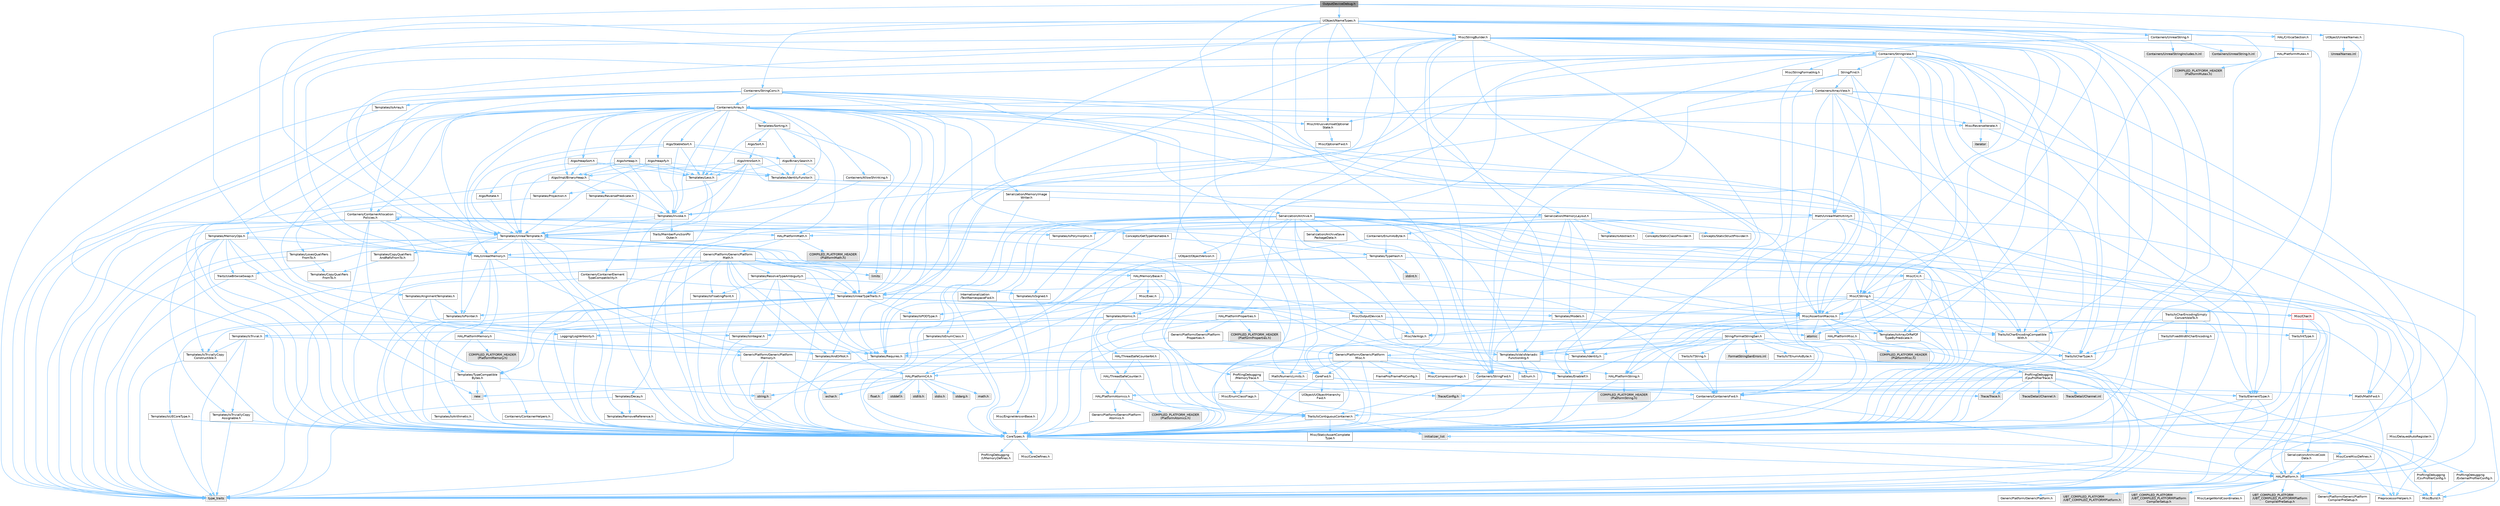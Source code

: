 digraph "OutputDeviceDebug.h"
{
 // INTERACTIVE_SVG=YES
 // LATEX_PDF_SIZE
  bgcolor="transparent";
  edge [fontname=Helvetica,fontsize=10,labelfontname=Helvetica,labelfontsize=10];
  node [fontname=Helvetica,fontsize=10,shape=box,height=0.2,width=0.4];
  Node1 [id="Node000001",label="OutputDeviceDebug.h",height=0.2,width=0.4,color="gray40", fillcolor="grey60", style="filled", fontcolor="black",tooltip=" "];
  Node1 -> Node2 [id="edge1_Node000001_Node000002",color="steelblue1",style="solid",tooltip=" "];
  Node2 [id="Node000002",label="CoreTypes.h",height=0.2,width=0.4,color="grey40", fillcolor="white", style="filled",URL="$dc/dec/CoreTypes_8h.html",tooltip=" "];
  Node2 -> Node3 [id="edge2_Node000002_Node000003",color="steelblue1",style="solid",tooltip=" "];
  Node3 [id="Node000003",label="HAL/Platform.h",height=0.2,width=0.4,color="grey40", fillcolor="white", style="filled",URL="$d9/dd0/Platform_8h.html",tooltip=" "];
  Node3 -> Node4 [id="edge3_Node000003_Node000004",color="steelblue1",style="solid",tooltip=" "];
  Node4 [id="Node000004",label="Misc/Build.h",height=0.2,width=0.4,color="grey40", fillcolor="white", style="filled",URL="$d3/dbb/Build_8h.html",tooltip=" "];
  Node3 -> Node5 [id="edge4_Node000003_Node000005",color="steelblue1",style="solid",tooltip=" "];
  Node5 [id="Node000005",label="Misc/LargeWorldCoordinates.h",height=0.2,width=0.4,color="grey40", fillcolor="white", style="filled",URL="$d2/dcb/LargeWorldCoordinates_8h.html",tooltip=" "];
  Node3 -> Node6 [id="edge5_Node000003_Node000006",color="steelblue1",style="solid",tooltip=" "];
  Node6 [id="Node000006",label="type_traits",height=0.2,width=0.4,color="grey60", fillcolor="#E0E0E0", style="filled",tooltip=" "];
  Node3 -> Node7 [id="edge6_Node000003_Node000007",color="steelblue1",style="solid",tooltip=" "];
  Node7 [id="Node000007",label="PreprocessorHelpers.h",height=0.2,width=0.4,color="grey40", fillcolor="white", style="filled",URL="$db/ddb/PreprocessorHelpers_8h.html",tooltip=" "];
  Node3 -> Node8 [id="edge7_Node000003_Node000008",color="steelblue1",style="solid",tooltip=" "];
  Node8 [id="Node000008",label="UBT_COMPILED_PLATFORM\l/UBT_COMPILED_PLATFORMPlatform\lCompilerPreSetup.h",height=0.2,width=0.4,color="grey60", fillcolor="#E0E0E0", style="filled",tooltip=" "];
  Node3 -> Node9 [id="edge8_Node000003_Node000009",color="steelblue1",style="solid",tooltip=" "];
  Node9 [id="Node000009",label="GenericPlatform/GenericPlatform\lCompilerPreSetup.h",height=0.2,width=0.4,color="grey40", fillcolor="white", style="filled",URL="$d9/dc8/GenericPlatformCompilerPreSetup_8h.html",tooltip=" "];
  Node3 -> Node10 [id="edge9_Node000003_Node000010",color="steelblue1",style="solid",tooltip=" "];
  Node10 [id="Node000010",label="GenericPlatform/GenericPlatform.h",height=0.2,width=0.4,color="grey40", fillcolor="white", style="filled",URL="$d6/d84/GenericPlatform_8h.html",tooltip=" "];
  Node3 -> Node11 [id="edge10_Node000003_Node000011",color="steelblue1",style="solid",tooltip=" "];
  Node11 [id="Node000011",label="UBT_COMPILED_PLATFORM\l/UBT_COMPILED_PLATFORMPlatform.h",height=0.2,width=0.4,color="grey60", fillcolor="#E0E0E0", style="filled",tooltip=" "];
  Node3 -> Node12 [id="edge11_Node000003_Node000012",color="steelblue1",style="solid",tooltip=" "];
  Node12 [id="Node000012",label="UBT_COMPILED_PLATFORM\l/UBT_COMPILED_PLATFORMPlatform\lCompilerSetup.h",height=0.2,width=0.4,color="grey60", fillcolor="#E0E0E0", style="filled",tooltip=" "];
  Node2 -> Node13 [id="edge12_Node000002_Node000013",color="steelblue1",style="solid",tooltip=" "];
  Node13 [id="Node000013",label="ProfilingDebugging\l/UMemoryDefines.h",height=0.2,width=0.4,color="grey40", fillcolor="white", style="filled",URL="$d2/da2/UMemoryDefines_8h.html",tooltip=" "];
  Node2 -> Node14 [id="edge13_Node000002_Node000014",color="steelblue1",style="solid",tooltip=" "];
  Node14 [id="Node000014",label="Misc/CoreMiscDefines.h",height=0.2,width=0.4,color="grey40", fillcolor="white", style="filled",URL="$da/d38/CoreMiscDefines_8h.html",tooltip=" "];
  Node14 -> Node3 [id="edge14_Node000014_Node000003",color="steelblue1",style="solid",tooltip=" "];
  Node14 -> Node7 [id="edge15_Node000014_Node000007",color="steelblue1",style="solid",tooltip=" "];
  Node2 -> Node15 [id="edge16_Node000002_Node000015",color="steelblue1",style="solid",tooltip=" "];
  Node15 [id="Node000015",label="Misc/CoreDefines.h",height=0.2,width=0.4,color="grey40", fillcolor="white", style="filled",URL="$d3/dd2/CoreDefines_8h.html",tooltip=" "];
  Node1 -> Node16 [id="edge17_Node000001_Node000016",color="steelblue1",style="solid",tooltip=" "];
  Node16 [id="Node000016",label="Logging/LogVerbosity.h",height=0.2,width=0.4,color="grey40", fillcolor="white", style="filled",URL="$d2/d8f/LogVerbosity_8h.html",tooltip=" "];
  Node16 -> Node2 [id="edge18_Node000016_Node000002",color="steelblue1",style="solid",tooltip=" "];
  Node1 -> Node17 [id="edge19_Node000001_Node000017",color="steelblue1",style="solid",tooltip=" "];
  Node17 [id="Node000017",label="Misc/OutputDevice.h",height=0.2,width=0.4,color="grey40", fillcolor="white", style="filled",URL="$d7/d32/OutputDevice_8h.html",tooltip=" "];
  Node17 -> Node18 [id="edge20_Node000017_Node000018",color="steelblue1",style="solid",tooltip=" "];
  Node18 [id="Node000018",label="CoreFwd.h",height=0.2,width=0.4,color="grey40", fillcolor="white", style="filled",URL="$d1/d1e/CoreFwd_8h.html",tooltip=" "];
  Node18 -> Node2 [id="edge21_Node000018_Node000002",color="steelblue1",style="solid",tooltip=" "];
  Node18 -> Node19 [id="edge22_Node000018_Node000019",color="steelblue1",style="solid",tooltip=" "];
  Node19 [id="Node000019",label="Containers/ContainersFwd.h",height=0.2,width=0.4,color="grey40", fillcolor="white", style="filled",URL="$d4/d0a/ContainersFwd_8h.html",tooltip=" "];
  Node19 -> Node3 [id="edge23_Node000019_Node000003",color="steelblue1",style="solid",tooltip=" "];
  Node19 -> Node2 [id="edge24_Node000019_Node000002",color="steelblue1",style="solid",tooltip=" "];
  Node19 -> Node20 [id="edge25_Node000019_Node000020",color="steelblue1",style="solid",tooltip=" "];
  Node20 [id="Node000020",label="Traits/IsContiguousContainer.h",height=0.2,width=0.4,color="grey40", fillcolor="white", style="filled",URL="$d5/d3c/IsContiguousContainer_8h.html",tooltip=" "];
  Node20 -> Node2 [id="edge26_Node000020_Node000002",color="steelblue1",style="solid",tooltip=" "];
  Node20 -> Node21 [id="edge27_Node000020_Node000021",color="steelblue1",style="solid",tooltip=" "];
  Node21 [id="Node000021",label="Misc/StaticAssertComplete\lType.h",height=0.2,width=0.4,color="grey40", fillcolor="white", style="filled",URL="$d5/d4e/StaticAssertCompleteType_8h.html",tooltip=" "];
  Node20 -> Node22 [id="edge28_Node000020_Node000022",color="steelblue1",style="solid",tooltip=" "];
  Node22 [id="Node000022",label="initializer_list",height=0.2,width=0.4,color="grey60", fillcolor="#E0E0E0", style="filled",tooltip=" "];
  Node18 -> Node23 [id="edge29_Node000018_Node000023",color="steelblue1",style="solid",tooltip=" "];
  Node23 [id="Node000023",label="Math/MathFwd.h",height=0.2,width=0.4,color="grey40", fillcolor="white", style="filled",URL="$d2/d10/MathFwd_8h.html",tooltip=" "];
  Node23 -> Node3 [id="edge30_Node000023_Node000003",color="steelblue1",style="solid",tooltip=" "];
  Node18 -> Node24 [id="edge31_Node000018_Node000024",color="steelblue1",style="solid",tooltip=" "];
  Node24 [id="Node000024",label="UObject/UObjectHierarchy\lFwd.h",height=0.2,width=0.4,color="grey40", fillcolor="white", style="filled",URL="$d3/d13/UObjectHierarchyFwd_8h.html",tooltip=" "];
  Node17 -> Node2 [id="edge32_Node000017_Node000002",color="steelblue1",style="solid",tooltip=" "];
  Node17 -> Node16 [id="edge33_Node000017_Node000016",color="steelblue1",style="solid",tooltip=" "];
  Node17 -> Node25 [id="edge34_Node000017_Node000025",color="steelblue1",style="solid",tooltip=" "];
  Node25 [id="Node000025",label="Misc/VarArgs.h",height=0.2,width=0.4,color="grey40", fillcolor="white", style="filled",URL="$d5/d6f/VarArgs_8h.html",tooltip=" "];
  Node25 -> Node2 [id="edge35_Node000025_Node000002",color="steelblue1",style="solid",tooltip=" "];
  Node17 -> Node26 [id="edge36_Node000017_Node000026",color="steelblue1",style="solid",tooltip=" "];
  Node26 [id="Node000026",label="Templates/IsArrayOrRefOf\lTypeByPredicate.h",height=0.2,width=0.4,color="grey40", fillcolor="white", style="filled",URL="$d6/da1/IsArrayOrRefOfTypeByPredicate_8h.html",tooltip=" "];
  Node26 -> Node2 [id="edge37_Node000026_Node000002",color="steelblue1",style="solid",tooltip=" "];
  Node17 -> Node27 [id="edge38_Node000017_Node000027",color="steelblue1",style="solid",tooltip=" "];
  Node27 [id="Node000027",label="Templates/IsValidVariadic\lFunctionArg.h",height=0.2,width=0.4,color="grey40", fillcolor="white", style="filled",URL="$d0/dc8/IsValidVariadicFunctionArg_8h.html",tooltip=" "];
  Node27 -> Node2 [id="edge39_Node000027_Node000002",color="steelblue1",style="solid",tooltip=" "];
  Node27 -> Node28 [id="edge40_Node000027_Node000028",color="steelblue1",style="solid",tooltip=" "];
  Node28 [id="Node000028",label="IsEnum.h",height=0.2,width=0.4,color="grey40", fillcolor="white", style="filled",URL="$d4/de5/IsEnum_8h.html",tooltip=" "];
  Node27 -> Node6 [id="edge41_Node000027_Node000006",color="steelblue1",style="solid",tooltip=" "];
  Node17 -> Node29 [id="edge42_Node000017_Node000029",color="steelblue1",style="solid",tooltip=" "];
  Node29 [id="Node000029",label="Traits/IsCharEncodingCompatible\lWith.h",height=0.2,width=0.4,color="grey40", fillcolor="white", style="filled",URL="$df/dd1/IsCharEncodingCompatibleWith_8h.html",tooltip=" "];
  Node29 -> Node6 [id="edge43_Node000029_Node000006",color="steelblue1",style="solid",tooltip=" "];
  Node29 -> Node30 [id="edge44_Node000029_Node000030",color="steelblue1",style="solid",tooltip=" "];
  Node30 [id="Node000030",label="Traits/IsCharType.h",height=0.2,width=0.4,color="grey40", fillcolor="white", style="filled",URL="$db/d51/IsCharType_8h.html",tooltip=" "];
  Node30 -> Node2 [id="edge45_Node000030_Node000002",color="steelblue1",style="solid",tooltip=" "];
  Node1 -> Node31 [id="edge46_Node000001_Node000031",color="steelblue1",style="solid",tooltip=" "];
  Node31 [id="Node000031",label="UObject/NameTypes.h",height=0.2,width=0.4,color="grey40", fillcolor="white", style="filled",URL="$d6/d35/NameTypes_8h.html",tooltip=" "];
  Node31 -> Node2 [id="edge47_Node000031_Node000002",color="steelblue1",style="solid",tooltip=" "];
  Node31 -> Node32 [id="edge48_Node000031_Node000032",color="steelblue1",style="solid",tooltip=" "];
  Node32 [id="Node000032",label="Misc/AssertionMacros.h",height=0.2,width=0.4,color="grey40", fillcolor="white", style="filled",URL="$d0/dfa/AssertionMacros_8h.html",tooltip=" "];
  Node32 -> Node2 [id="edge49_Node000032_Node000002",color="steelblue1",style="solid",tooltip=" "];
  Node32 -> Node3 [id="edge50_Node000032_Node000003",color="steelblue1",style="solid",tooltip=" "];
  Node32 -> Node33 [id="edge51_Node000032_Node000033",color="steelblue1",style="solid",tooltip=" "];
  Node33 [id="Node000033",label="HAL/PlatformMisc.h",height=0.2,width=0.4,color="grey40", fillcolor="white", style="filled",URL="$d0/df5/PlatformMisc_8h.html",tooltip=" "];
  Node33 -> Node2 [id="edge52_Node000033_Node000002",color="steelblue1",style="solid",tooltip=" "];
  Node33 -> Node34 [id="edge53_Node000033_Node000034",color="steelblue1",style="solid",tooltip=" "];
  Node34 [id="Node000034",label="GenericPlatform/GenericPlatform\lMisc.h",height=0.2,width=0.4,color="grey40", fillcolor="white", style="filled",URL="$db/d9a/GenericPlatformMisc_8h.html",tooltip=" "];
  Node34 -> Node35 [id="edge54_Node000034_Node000035",color="steelblue1",style="solid",tooltip=" "];
  Node35 [id="Node000035",label="Containers/StringFwd.h",height=0.2,width=0.4,color="grey40", fillcolor="white", style="filled",URL="$df/d37/StringFwd_8h.html",tooltip=" "];
  Node35 -> Node2 [id="edge55_Node000035_Node000002",color="steelblue1",style="solid",tooltip=" "];
  Node35 -> Node36 [id="edge56_Node000035_Node000036",color="steelblue1",style="solid",tooltip=" "];
  Node36 [id="Node000036",label="Traits/ElementType.h",height=0.2,width=0.4,color="grey40", fillcolor="white", style="filled",URL="$d5/d4f/ElementType_8h.html",tooltip=" "];
  Node36 -> Node3 [id="edge57_Node000036_Node000003",color="steelblue1",style="solid",tooltip=" "];
  Node36 -> Node22 [id="edge58_Node000036_Node000022",color="steelblue1",style="solid",tooltip=" "];
  Node36 -> Node6 [id="edge59_Node000036_Node000006",color="steelblue1",style="solid",tooltip=" "];
  Node35 -> Node20 [id="edge60_Node000035_Node000020",color="steelblue1",style="solid",tooltip=" "];
  Node34 -> Node18 [id="edge61_Node000034_Node000018",color="steelblue1",style="solid",tooltip=" "];
  Node34 -> Node2 [id="edge62_Node000034_Node000002",color="steelblue1",style="solid",tooltip=" "];
  Node34 -> Node37 [id="edge63_Node000034_Node000037",color="steelblue1",style="solid",tooltip=" "];
  Node37 [id="Node000037",label="FramePro/FrameProConfig.h",height=0.2,width=0.4,color="grey40", fillcolor="white", style="filled",URL="$d7/d90/FrameProConfig_8h.html",tooltip=" "];
  Node34 -> Node38 [id="edge64_Node000034_Node000038",color="steelblue1",style="solid",tooltip=" "];
  Node38 [id="Node000038",label="HAL/PlatformCrt.h",height=0.2,width=0.4,color="grey40", fillcolor="white", style="filled",URL="$d8/d75/PlatformCrt_8h.html",tooltip=" "];
  Node38 -> Node39 [id="edge65_Node000038_Node000039",color="steelblue1",style="solid",tooltip=" "];
  Node39 [id="Node000039",label="new",height=0.2,width=0.4,color="grey60", fillcolor="#E0E0E0", style="filled",tooltip=" "];
  Node38 -> Node40 [id="edge66_Node000038_Node000040",color="steelblue1",style="solid",tooltip=" "];
  Node40 [id="Node000040",label="wchar.h",height=0.2,width=0.4,color="grey60", fillcolor="#E0E0E0", style="filled",tooltip=" "];
  Node38 -> Node41 [id="edge67_Node000038_Node000041",color="steelblue1",style="solid",tooltip=" "];
  Node41 [id="Node000041",label="stddef.h",height=0.2,width=0.4,color="grey60", fillcolor="#E0E0E0", style="filled",tooltip=" "];
  Node38 -> Node42 [id="edge68_Node000038_Node000042",color="steelblue1",style="solid",tooltip=" "];
  Node42 [id="Node000042",label="stdlib.h",height=0.2,width=0.4,color="grey60", fillcolor="#E0E0E0", style="filled",tooltip=" "];
  Node38 -> Node43 [id="edge69_Node000038_Node000043",color="steelblue1",style="solid",tooltip=" "];
  Node43 [id="Node000043",label="stdio.h",height=0.2,width=0.4,color="grey60", fillcolor="#E0E0E0", style="filled",tooltip=" "];
  Node38 -> Node44 [id="edge70_Node000038_Node000044",color="steelblue1",style="solid",tooltip=" "];
  Node44 [id="Node000044",label="stdarg.h",height=0.2,width=0.4,color="grey60", fillcolor="#E0E0E0", style="filled",tooltip=" "];
  Node38 -> Node45 [id="edge71_Node000038_Node000045",color="steelblue1",style="solid",tooltip=" "];
  Node45 [id="Node000045",label="math.h",height=0.2,width=0.4,color="grey60", fillcolor="#E0E0E0", style="filled",tooltip=" "];
  Node38 -> Node46 [id="edge72_Node000038_Node000046",color="steelblue1",style="solid",tooltip=" "];
  Node46 [id="Node000046",label="float.h",height=0.2,width=0.4,color="grey60", fillcolor="#E0E0E0", style="filled",tooltip=" "];
  Node38 -> Node47 [id="edge73_Node000038_Node000047",color="steelblue1",style="solid",tooltip=" "];
  Node47 [id="Node000047",label="string.h",height=0.2,width=0.4,color="grey60", fillcolor="#E0E0E0", style="filled",tooltip=" "];
  Node34 -> Node48 [id="edge74_Node000034_Node000048",color="steelblue1",style="solid",tooltip=" "];
  Node48 [id="Node000048",label="Math/NumericLimits.h",height=0.2,width=0.4,color="grey40", fillcolor="white", style="filled",URL="$df/d1b/NumericLimits_8h.html",tooltip=" "];
  Node48 -> Node2 [id="edge75_Node000048_Node000002",color="steelblue1",style="solid",tooltip=" "];
  Node34 -> Node49 [id="edge76_Node000034_Node000049",color="steelblue1",style="solid",tooltip=" "];
  Node49 [id="Node000049",label="Misc/CompressionFlags.h",height=0.2,width=0.4,color="grey40", fillcolor="white", style="filled",URL="$d9/d76/CompressionFlags_8h.html",tooltip=" "];
  Node34 -> Node50 [id="edge77_Node000034_Node000050",color="steelblue1",style="solid",tooltip=" "];
  Node50 [id="Node000050",label="Misc/EnumClassFlags.h",height=0.2,width=0.4,color="grey40", fillcolor="white", style="filled",URL="$d8/de7/EnumClassFlags_8h.html",tooltip=" "];
  Node34 -> Node51 [id="edge78_Node000034_Node000051",color="steelblue1",style="solid",tooltip=" "];
  Node51 [id="Node000051",label="ProfilingDebugging\l/CsvProfilerConfig.h",height=0.2,width=0.4,color="grey40", fillcolor="white", style="filled",URL="$d3/d88/CsvProfilerConfig_8h.html",tooltip=" "];
  Node51 -> Node4 [id="edge79_Node000051_Node000004",color="steelblue1",style="solid",tooltip=" "];
  Node34 -> Node52 [id="edge80_Node000034_Node000052",color="steelblue1",style="solid",tooltip=" "];
  Node52 [id="Node000052",label="ProfilingDebugging\l/ExternalProfilerConfig.h",height=0.2,width=0.4,color="grey40", fillcolor="white", style="filled",URL="$d3/dbb/ExternalProfilerConfig_8h.html",tooltip=" "];
  Node52 -> Node4 [id="edge81_Node000052_Node000004",color="steelblue1",style="solid",tooltip=" "];
  Node33 -> Node53 [id="edge82_Node000033_Node000053",color="steelblue1",style="solid",tooltip=" "];
  Node53 [id="Node000053",label="COMPILED_PLATFORM_HEADER\l(PlatformMisc.h)",height=0.2,width=0.4,color="grey60", fillcolor="#E0E0E0", style="filled",tooltip=" "];
  Node33 -> Node54 [id="edge83_Node000033_Node000054",color="steelblue1",style="solid",tooltip=" "];
  Node54 [id="Node000054",label="ProfilingDebugging\l/CpuProfilerTrace.h",height=0.2,width=0.4,color="grey40", fillcolor="white", style="filled",URL="$da/dcb/CpuProfilerTrace_8h.html",tooltip=" "];
  Node54 -> Node2 [id="edge84_Node000054_Node000002",color="steelblue1",style="solid",tooltip=" "];
  Node54 -> Node19 [id="edge85_Node000054_Node000019",color="steelblue1",style="solid",tooltip=" "];
  Node54 -> Node55 [id="edge86_Node000054_Node000055",color="steelblue1",style="solid",tooltip=" "];
  Node55 [id="Node000055",label="HAL/PlatformAtomics.h",height=0.2,width=0.4,color="grey40", fillcolor="white", style="filled",URL="$d3/d36/PlatformAtomics_8h.html",tooltip=" "];
  Node55 -> Node2 [id="edge87_Node000055_Node000002",color="steelblue1",style="solid",tooltip=" "];
  Node55 -> Node56 [id="edge88_Node000055_Node000056",color="steelblue1",style="solid",tooltip=" "];
  Node56 [id="Node000056",label="GenericPlatform/GenericPlatform\lAtomics.h",height=0.2,width=0.4,color="grey40", fillcolor="white", style="filled",URL="$da/d72/GenericPlatformAtomics_8h.html",tooltip=" "];
  Node56 -> Node2 [id="edge89_Node000056_Node000002",color="steelblue1",style="solid",tooltip=" "];
  Node55 -> Node57 [id="edge90_Node000055_Node000057",color="steelblue1",style="solid",tooltip=" "];
  Node57 [id="Node000057",label="COMPILED_PLATFORM_HEADER\l(PlatformAtomics.h)",height=0.2,width=0.4,color="grey60", fillcolor="#E0E0E0", style="filled",tooltip=" "];
  Node54 -> Node7 [id="edge91_Node000054_Node000007",color="steelblue1",style="solid",tooltip=" "];
  Node54 -> Node4 [id="edge92_Node000054_Node000004",color="steelblue1",style="solid",tooltip=" "];
  Node54 -> Node58 [id="edge93_Node000054_Node000058",color="steelblue1",style="solid",tooltip=" "];
  Node58 [id="Node000058",label="Trace/Config.h",height=0.2,width=0.4,color="grey60", fillcolor="#E0E0E0", style="filled",tooltip=" "];
  Node54 -> Node59 [id="edge94_Node000054_Node000059",color="steelblue1",style="solid",tooltip=" "];
  Node59 [id="Node000059",label="Trace/Detail/Channel.h",height=0.2,width=0.4,color="grey60", fillcolor="#E0E0E0", style="filled",tooltip=" "];
  Node54 -> Node60 [id="edge95_Node000054_Node000060",color="steelblue1",style="solid",tooltip=" "];
  Node60 [id="Node000060",label="Trace/Detail/Channel.inl",height=0.2,width=0.4,color="grey60", fillcolor="#E0E0E0", style="filled",tooltip=" "];
  Node54 -> Node61 [id="edge96_Node000054_Node000061",color="steelblue1",style="solid",tooltip=" "];
  Node61 [id="Node000061",label="Trace/Trace.h",height=0.2,width=0.4,color="grey60", fillcolor="#E0E0E0", style="filled",tooltip=" "];
  Node32 -> Node7 [id="edge97_Node000032_Node000007",color="steelblue1",style="solid",tooltip=" "];
  Node32 -> Node62 [id="edge98_Node000032_Node000062",color="steelblue1",style="solid",tooltip=" "];
  Node62 [id="Node000062",label="Templates/EnableIf.h",height=0.2,width=0.4,color="grey40", fillcolor="white", style="filled",URL="$d7/d60/EnableIf_8h.html",tooltip=" "];
  Node62 -> Node2 [id="edge99_Node000062_Node000002",color="steelblue1",style="solid",tooltip=" "];
  Node32 -> Node26 [id="edge100_Node000032_Node000026",color="steelblue1",style="solid",tooltip=" "];
  Node32 -> Node27 [id="edge101_Node000032_Node000027",color="steelblue1",style="solid",tooltip=" "];
  Node32 -> Node29 [id="edge102_Node000032_Node000029",color="steelblue1",style="solid",tooltip=" "];
  Node32 -> Node25 [id="edge103_Node000032_Node000025",color="steelblue1",style="solid",tooltip=" "];
  Node32 -> Node63 [id="edge104_Node000032_Node000063",color="steelblue1",style="solid",tooltip=" "];
  Node63 [id="Node000063",label="String/FormatStringSan.h",height=0.2,width=0.4,color="grey40", fillcolor="white", style="filled",URL="$d3/d8b/FormatStringSan_8h.html",tooltip=" "];
  Node63 -> Node6 [id="edge105_Node000063_Node000006",color="steelblue1",style="solid",tooltip=" "];
  Node63 -> Node2 [id="edge106_Node000063_Node000002",color="steelblue1",style="solid",tooltip=" "];
  Node63 -> Node64 [id="edge107_Node000063_Node000064",color="steelblue1",style="solid",tooltip=" "];
  Node64 [id="Node000064",label="Templates/Requires.h",height=0.2,width=0.4,color="grey40", fillcolor="white", style="filled",URL="$dc/d96/Requires_8h.html",tooltip=" "];
  Node64 -> Node62 [id="edge108_Node000064_Node000062",color="steelblue1",style="solid",tooltip=" "];
  Node64 -> Node6 [id="edge109_Node000064_Node000006",color="steelblue1",style="solid",tooltip=" "];
  Node63 -> Node65 [id="edge110_Node000063_Node000065",color="steelblue1",style="solid",tooltip=" "];
  Node65 [id="Node000065",label="Templates/Identity.h",height=0.2,width=0.4,color="grey40", fillcolor="white", style="filled",URL="$d0/dd5/Identity_8h.html",tooltip=" "];
  Node63 -> Node27 [id="edge111_Node000063_Node000027",color="steelblue1",style="solid",tooltip=" "];
  Node63 -> Node30 [id="edge112_Node000063_Node000030",color="steelblue1",style="solid",tooltip=" "];
  Node63 -> Node66 [id="edge113_Node000063_Node000066",color="steelblue1",style="solid",tooltip=" "];
  Node66 [id="Node000066",label="Traits/IsTEnumAsByte.h",height=0.2,width=0.4,color="grey40", fillcolor="white", style="filled",URL="$d1/de6/IsTEnumAsByte_8h.html",tooltip=" "];
  Node63 -> Node67 [id="edge114_Node000063_Node000067",color="steelblue1",style="solid",tooltip=" "];
  Node67 [id="Node000067",label="Traits/IsTString.h",height=0.2,width=0.4,color="grey40", fillcolor="white", style="filled",URL="$d0/df8/IsTString_8h.html",tooltip=" "];
  Node67 -> Node19 [id="edge115_Node000067_Node000019",color="steelblue1",style="solid",tooltip=" "];
  Node63 -> Node19 [id="edge116_Node000063_Node000019",color="steelblue1",style="solid",tooltip=" "];
  Node63 -> Node68 [id="edge117_Node000063_Node000068",color="steelblue1",style="solid",tooltip=" "];
  Node68 [id="Node000068",label="FormatStringSanErrors.inl",height=0.2,width=0.4,color="grey60", fillcolor="#E0E0E0", style="filled",tooltip=" "];
  Node32 -> Node69 [id="edge118_Node000032_Node000069",color="steelblue1",style="solid",tooltip=" "];
  Node69 [id="Node000069",label="atomic",height=0.2,width=0.4,color="grey60", fillcolor="#E0E0E0", style="filled",tooltip=" "];
  Node31 -> Node70 [id="edge119_Node000031_Node000070",color="steelblue1",style="solid",tooltip=" "];
  Node70 [id="Node000070",label="HAL/UnrealMemory.h",height=0.2,width=0.4,color="grey40", fillcolor="white", style="filled",URL="$d9/d96/UnrealMemory_8h.html",tooltip=" "];
  Node70 -> Node2 [id="edge120_Node000070_Node000002",color="steelblue1",style="solid",tooltip=" "];
  Node70 -> Node71 [id="edge121_Node000070_Node000071",color="steelblue1",style="solid",tooltip=" "];
  Node71 [id="Node000071",label="GenericPlatform/GenericPlatform\lMemory.h",height=0.2,width=0.4,color="grey40", fillcolor="white", style="filled",URL="$dd/d22/GenericPlatformMemory_8h.html",tooltip=" "];
  Node71 -> Node18 [id="edge122_Node000071_Node000018",color="steelblue1",style="solid",tooltip=" "];
  Node71 -> Node2 [id="edge123_Node000071_Node000002",color="steelblue1",style="solid",tooltip=" "];
  Node71 -> Node72 [id="edge124_Node000071_Node000072",color="steelblue1",style="solid",tooltip=" "];
  Node72 [id="Node000072",label="HAL/PlatformString.h",height=0.2,width=0.4,color="grey40", fillcolor="white", style="filled",URL="$db/db5/PlatformString_8h.html",tooltip=" "];
  Node72 -> Node2 [id="edge125_Node000072_Node000002",color="steelblue1",style="solid",tooltip=" "];
  Node72 -> Node73 [id="edge126_Node000072_Node000073",color="steelblue1",style="solid",tooltip=" "];
  Node73 [id="Node000073",label="COMPILED_PLATFORM_HEADER\l(PlatformString.h)",height=0.2,width=0.4,color="grey60", fillcolor="#E0E0E0", style="filled",tooltip=" "];
  Node71 -> Node47 [id="edge127_Node000071_Node000047",color="steelblue1",style="solid",tooltip=" "];
  Node71 -> Node40 [id="edge128_Node000071_Node000040",color="steelblue1",style="solid",tooltip=" "];
  Node70 -> Node74 [id="edge129_Node000070_Node000074",color="steelblue1",style="solid",tooltip=" "];
  Node74 [id="Node000074",label="HAL/MemoryBase.h",height=0.2,width=0.4,color="grey40", fillcolor="white", style="filled",URL="$d6/d9f/MemoryBase_8h.html",tooltip=" "];
  Node74 -> Node2 [id="edge130_Node000074_Node000002",color="steelblue1",style="solid",tooltip=" "];
  Node74 -> Node55 [id="edge131_Node000074_Node000055",color="steelblue1",style="solid",tooltip=" "];
  Node74 -> Node38 [id="edge132_Node000074_Node000038",color="steelblue1",style="solid",tooltip=" "];
  Node74 -> Node75 [id="edge133_Node000074_Node000075",color="steelblue1",style="solid",tooltip=" "];
  Node75 [id="Node000075",label="Misc/Exec.h",height=0.2,width=0.4,color="grey40", fillcolor="white", style="filled",URL="$de/ddb/Exec_8h.html",tooltip=" "];
  Node75 -> Node2 [id="edge134_Node000075_Node000002",color="steelblue1",style="solid",tooltip=" "];
  Node75 -> Node32 [id="edge135_Node000075_Node000032",color="steelblue1",style="solid",tooltip=" "];
  Node74 -> Node17 [id="edge136_Node000074_Node000017",color="steelblue1",style="solid",tooltip=" "];
  Node74 -> Node76 [id="edge137_Node000074_Node000076",color="steelblue1",style="solid",tooltip=" "];
  Node76 [id="Node000076",label="Templates/Atomic.h",height=0.2,width=0.4,color="grey40", fillcolor="white", style="filled",URL="$d3/d91/Atomic_8h.html",tooltip=" "];
  Node76 -> Node77 [id="edge138_Node000076_Node000077",color="steelblue1",style="solid",tooltip=" "];
  Node77 [id="Node000077",label="HAL/ThreadSafeCounter.h",height=0.2,width=0.4,color="grey40", fillcolor="white", style="filled",URL="$dc/dc9/ThreadSafeCounter_8h.html",tooltip=" "];
  Node77 -> Node2 [id="edge139_Node000077_Node000002",color="steelblue1",style="solid",tooltip=" "];
  Node77 -> Node55 [id="edge140_Node000077_Node000055",color="steelblue1",style="solid",tooltip=" "];
  Node76 -> Node78 [id="edge141_Node000076_Node000078",color="steelblue1",style="solid",tooltip=" "];
  Node78 [id="Node000078",label="HAL/ThreadSafeCounter64.h",height=0.2,width=0.4,color="grey40", fillcolor="white", style="filled",URL="$d0/d12/ThreadSafeCounter64_8h.html",tooltip=" "];
  Node78 -> Node2 [id="edge142_Node000078_Node000002",color="steelblue1",style="solid",tooltip=" "];
  Node78 -> Node77 [id="edge143_Node000078_Node000077",color="steelblue1",style="solid",tooltip=" "];
  Node76 -> Node79 [id="edge144_Node000076_Node000079",color="steelblue1",style="solid",tooltip=" "];
  Node79 [id="Node000079",label="Templates/IsIntegral.h",height=0.2,width=0.4,color="grey40", fillcolor="white", style="filled",URL="$da/d64/IsIntegral_8h.html",tooltip=" "];
  Node79 -> Node2 [id="edge145_Node000079_Node000002",color="steelblue1",style="solid",tooltip=" "];
  Node76 -> Node80 [id="edge146_Node000076_Node000080",color="steelblue1",style="solid",tooltip=" "];
  Node80 [id="Node000080",label="Templates/IsTrivial.h",height=0.2,width=0.4,color="grey40", fillcolor="white", style="filled",URL="$da/d4c/IsTrivial_8h.html",tooltip=" "];
  Node80 -> Node81 [id="edge147_Node000080_Node000081",color="steelblue1",style="solid",tooltip=" "];
  Node81 [id="Node000081",label="Templates/AndOrNot.h",height=0.2,width=0.4,color="grey40", fillcolor="white", style="filled",URL="$db/d0a/AndOrNot_8h.html",tooltip=" "];
  Node81 -> Node2 [id="edge148_Node000081_Node000002",color="steelblue1",style="solid",tooltip=" "];
  Node80 -> Node82 [id="edge149_Node000080_Node000082",color="steelblue1",style="solid",tooltip=" "];
  Node82 [id="Node000082",label="Templates/IsTriviallyCopy\lConstructible.h",height=0.2,width=0.4,color="grey40", fillcolor="white", style="filled",URL="$d3/d78/IsTriviallyCopyConstructible_8h.html",tooltip=" "];
  Node82 -> Node2 [id="edge150_Node000082_Node000002",color="steelblue1",style="solid",tooltip=" "];
  Node82 -> Node6 [id="edge151_Node000082_Node000006",color="steelblue1",style="solid",tooltip=" "];
  Node80 -> Node83 [id="edge152_Node000080_Node000083",color="steelblue1",style="solid",tooltip=" "];
  Node83 [id="Node000083",label="Templates/IsTriviallyCopy\lAssignable.h",height=0.2,width=0.4,color="grey40", fillcolor="white", style="filled",URL="$d2/df2/IsTriviallyCopyAssignable_8h.html",tooltip=" "];
  Node83 -> Node2 [id="edge153_Node000083_Node000002",color="steelblue1",style="solid",tooltip=" "];
  Node83 -> Node6 [id="edge154_Node000083_Node000006",color="steelblue1",style="solid",tooltip=" "];
  Node80 -> Node6 [id="edge155_Node000080_Node000006",color="steelblue1",style="solid",tooltip=" "];
  Node76 -> Node84 [id="edge156_Node000076_Node000084",color="steelblue1",style="solid",tooltip=" "];
  Node84 [id="Node000084",label="Traits/IntType.h",height=0.2,width=0.4,color="grey40", fillcolor="white", style="filled",URL="$d7/deb/IntType_8h.html",tooltip=" "];
  Node84 -> Node3 [id="edge157_Node000084_Node000003",color="steelblue1",style="solid",tooltip=" "];
  Node76 -> Node69 [id="edge158_Node000076_Node000069",color="steelblue1",style="solid",tooltip=" "];
  Node70 -> Node85 [id="edge159_Node000070_Node000085",color="steelblue1",style="solid",tooltip=" "];
  Node85 [id="Node000085",label="HAL/PlatformMemory.h",height=0.2,width=0.4,color="grey40", fillcolor="white", style="filled",URL="$de/d68/PlatformMemory_8h.html",tooltip=" "];
  Node85 -> Node2 [id="edge160_Node000085_Node000002",color="steelblue1",style="solid",tooltip=" "];
  Node85 -> Node71 [id="edge161_Node000085_Node000071",color="steelblue1",style="solid",tooltip=" "];
  Node85 -> Node86 [id="edge162_Node000085_Node000086",color="steelblue1",style="solid",tooltip=" "];
  Node86 [id="Node000086",label="COMPILED_PLATFORM_HEADER\l(PlatformMemory.h)",height=0.2,width=0.4,color="grey60", fillcolor="#E0E0E0", style="filled",tooltip=" "];
  Node70 -> Node87 [id="edge163_Node000070_Node000087",color="steelblue1",style="solid",tooltip=" "];
  Node87 [id="Node000087",label="ProfilingDebugging\l/MemoryTrace.h",height=0.2,width=0.4,color="grey40", fillcolor="white", style="filled",URL="$da/dd7/MemoryTrace_8h.html",tooltip=" "];
  Node87 -> Node3 [id="edge164_Node000087_Node000003",color="steelblue1",style="solid",tooltip=" "];
  Node87 -> Node50 [id="edge165_Node000087_Node000050",color="steelblue1",style="solid",tooltip=" "];
  Node87 -> Node58 [id="edge166_Node000087_Node000058",color="steelblue1",style="solid",tooltip=" "];
  Node87 -> Node61 [id="edge167_Node000087_Node000061",color="steelblue1",style="solid",tooltip=" "];
  Node70 -> Node88 [id="edge168_Node000070_Node000088",color="steelblue1",style="solid",tooltip=" "];
  Node88 [id="Node000088",label="Templates/IsPointer.h",height=0.2,width=0.4,color="grey40", fillcolor="white", style="filled",URL="$d7/d05/IsPointer_8h.html",tooltip=" "];
  Node88 -> Node2 [id="edge169_Node000088_Node000002",color="steelblue1",style="solid",tooltip=" "];
  Node31 -> Node89 [id="edge170_Node000031_Node000089",color="steelblue1",style="solid",tooltip=" "];
  Node89 [id="Node000089",label="Templates/UnrealTypeTraits.h",height=0.2,width=0.4,color="grey40", fillcolor="white", style="filled",URL="$d2/d2d/UnrealTypeTraits_8h.html",tooltip=" "];
  Node89 -> Node2 [id="edge171_Node000089_Node000002",color="steelblue1",style="solid",tooltip=" "];
  Node89 -> Node88 [id="edge172_Node000089_Node000088",color="steelblue1",style="solid",tooltip=" "];
  Node89 -> Node32 [id="edge173_Node000089_Node000032",color="steelblue1",style="solid",tooltip=" "];
  Node89 -> Node81 [id="edge174_Node000089_Node000081",color="steelblue1",style="solid",tooltip=" "];
  Node89 -> Node62 [id="edge175_Node000089_Node000062",color="steelblue1",style="solid",tooltip=" "];
  Node89 -> Node90 [id="edge176_Node000089_Node000090",color="steelblue1",style="solid",tooltip=" "];
  Node90 [id="Node000090",label="Templates/IsArithmetic.h",height=0.2,width=0.4,color="grey40", fillcolor="white", style="filled",URL="$d2/d5d/IsArithmetic_8h.html",tooltip=" "];
  Node90 -> Node2 [id="edge177_Node000090_Node000002",color="steelblue1",style="solid",tooltip=" "];
  Node89 -> Node28 [id="edge178_Node000089_Node000028",color="steelblue1",style="solid",tooltip=" "];
  Node89 -> Node91 [id="edge179_Node000089_Node000091",color="steelblue1",style="solid",tooltip=" "];
  Node91 [id="Node000091",label="Templates/Models.h",height=0.2,width=0.4,color="grey40", fillcolor="white", style="filled",URL="$d3/d0c/Models_8h.html",tooltip=" "];
  Node91 -> Node65 [id="edge180_Node000091_Node000065",color="steelblue1",style="solid",tooltip=" "];
  Node89 -> Node92 [id="edge181_Node000089_Node000092",color="steelblue1",style="solid",tooltip=" "];
  Node92 [id="Node000092",label="Templates/IsPODType.h",height=0.2,width=0.4,color="grey40", fillcolor="white", style="filled",URL="$d7/db1/IsPODType_8h.html",tooltip=" "];
  Node92 -> Node2 [id="edge182_Node000092_Node000002",color="steelblue1",style="solid",tooltip=" "];
  Node89 -> Node93 [id="edge183_Node000089_Node000093",color="steelblue1",style="solid",tooltip=" "];
  Node93 [id="Node000093",label="Templates/IsUECoreType.h",height=0.2,width=0.4,color="grey40", fillcolor="white", style="filled",URL="$d1/db8/IsUECoreType_8h.html",tooltip=" "];
  Node93 -> Node2 [id="edge184_Node000093_Node000002",color="steelblue1",style="solid",tooltip=" "];
  Node93 -> Node6 [id="edge185_Node000093_Node000006",color="steelblue1",style="solid",tooltip=" "];
  Node89 -> Node82 [id="edge186_Node000089_Node000082",color="steelblue1",style="solid",tooltip=" "];
  Node31 -> Node94 [id="edge187_Node000031_Node000094",color="steelblue1",style="solid",tooltip=" "];
  Node94 [id="Node000094",label="Templates/UnrealTemplate.h",height=0.2,width=0.4,color="grey40", fillcolor="white", style="filled",URL="$d4/d24/UnrealTemplate_8h.html",tooltip=" "];
  Node94 -> Node2 [id="edge188_Node000094_Node000002",color="steelblue1",style="solid",tooltip=" "];
  Node94 -> Node88 [id="edge189_Node000094_Node000088",color="steelblue1",style="solid",tooltip=" "];
  Node94 -> Node70 [id="edge190_Node000094_Node000070",color="steelblue1",style="solid",tooltip=" "];
  Node94 -> Node95 [id="edge191_Node000094_Node000095",color="steelblue1",style="solid",tooltip=" "];
  Node95 [id="Node000095",label="Templates/CopyQualifiers\lAndRefsFromTo.h",height=0.2,width=0.4,color="grey40", fillcolor="white", style="filled",URL="$d3/db3/CopyQualifiersAndRefsFromTo_8h.html",tooltip=" "];
  Node95 -> Node96 [id="edge192_Node000095_Node000096",color="steelblue1",style="solid",tooltip=" "];
  Node96 [id="Node000096",label="Templates/CopyQualifiers\lFromTo.h",height=0.2,width=0.4,color="grey40", fillcolor="white", style="filled",URL="$d5/db4/CopyQualifiersFromTo_8h.html",tooltip=" "];
  Node94 -> Node89 [id="edge193_Node000094_Node000089",color="steelblue1",style="solid",tooltip=" "];
  Node94 -> Node97 [id="edge194_Node000094_Node000097",color="steelblue1",style="solid",tooltip=" "];
  Node97 [id="Node000097",label="Templates/RemoveReference.h",height=0.2,width=0.4,color="grey40", fillcolor="white", style="filled",URL="$da/dbe/RemoveReference_8h.html",tooltip=" "];
  Node97 -> Node2 [id="edge195_Node000097_Node000002",color="steelblue1",style="solid",tooltip=" "];
  Node94 -> Node64 [id="edge196_Node000094_Node000064",color="steelblue1",style="solid",tooltip=" "];
  Node94 -> Node98 [id="edge197_Node000094_Node000098",color="steelblue1",style="solid",tooltip=" "];
  Node98 [id="Node000098",label="Templates/TypeCompatible\lBytes.h",height=0.2,width=0.4,color="grey40", fillcolor="white", style="filled",URL="$df/d0a/TypeCompatibleBytes_8h.html",tooltip=" "];
  Node98 -> Node2 [id="edge198_Node000098_Node000002",color="steelblue1",style="solid",tooltip=" "];
  Node98 -> Node47 [id="edge199_Node000098_Node000047",color="steelblue1",style="solid",tooltip=" "];
  Node98 -> Node39 [id="edge200_Node000098_Node000039",color="steelblue1",style="solid",tooltip=" "];
  Node98 -> Node6 [id="edge201_Node000098_Node000006",color="steelblue1",style="solid",tooltip=" "];
  Node94 -> Node65 [id="edge202_Node000094_Node000065",color="steelblue1",style="solid",tooltip=" "];
  Node94 -> Node20 [id="edge203_Node000094_Node000020",color="steelblue1",style="solid",tooltip=" "];
  Node94 -> Node99 [id="edge204_Node000094_Node000099",color="steelblue1",style="solid",tooltip=" "];
  Node99 [id="Node000099",label="Traits/UseBitwiseSwap.h",height=0.2,width=0.4,color="grey40", fillcolor="white", style="filled",URL="$db/df3/UseBitwiseSwap_8h.html",tooltip=" "];
  Node99 -> Node2 [id="edge205_Node000099_Node000002",color="steelblue1",style="solid",tooltip=" "];
  Node99 -> Node6 [id="edge206_Node000099_Node000006",color="steelblue1",style="solid",tooltip=" "];
  Node94 -> Node6 [id="edge207_Node000094_Node000006",color="steelblue1",style="solid",tooltip=" "];
  Node31 -> Node100 [id="edge208_Node000031_Node000100",color="steelblue1",style="solid",tooltip=" "];
  Node100 [id="Node000100",label="Containers/UnrealString.h",height=0.2,width=0.4,color="grey40", fillcolor="white", style="filled",URL="$d5/dba/UnrealString_8h.html",tooltip=" "];
  Node100 -> Node101 [id="edge209_Node000100_Node000101",color="steelblue1",style="solid",tooltip=" "];
  Node101 [id="Node000101",label="Containers/UnrealStringIncludes.h.inl",height=0.2,width=0.4,color="grey60", fillcolor="#E0E0E0", style="filled",tooltip=" "];
  Node100 -> Node102 [id="edge210_Node000100_Node000102",color="steelblue1",style="solid",tooltip=" "];
  Node102 [id="Node000102",label="Containers/UnrealString.h.inl",height=0.2,width=0.4,color="grey60", fillcolor="#E0E0E0", style="filled",tooltip=" "];
  Node100 -> Node103 [id="edge211_Node000100_Node000103",color="steelblue1",style="solid",tooltip=" "];
  Node103 [id="Node000103",label="Misc/StringFormatArg.h",height=0.2,width=0.4,color="grey40", fillcolor="white", style="filled",URL="$d2/d16/StringFormatArg_8h.html",tooltip=" "];
  Node103 -> Node19 [id="edge212_Node000103_Node000019",color="steelblue1",style="solid",tooltip=" "];
  Node31 -> Node104 [id="edge213_Node000031_Node000104",color="steelblue1",style="solid",tooltip=" "];
  Node104 [id="Node000104",label="HAL/CriticalSection.h",height=0.2,width=0.4,color="grey40", fillcolor="white", style="filled",URL="$d6/d90/CriticalSection_8h.html",tooltip=" "];
  Node104 -> Node105 [id="edge214_Node000104_Node000105",color="steelblue1",style="solid",tooltip=" "];
  Node105 [id="Node000105",label="HAL/PlatformMutex.h",height=0.2,width=0.4,color="grey40", fillcolor="white", style="filled",URL="$d9/d0b/PlatformMutex_8h.html",tooltip=" "];
  Node105 -> Node2 [id="edge215_Node000105_Node000002",color="steelblue1",style="solid",tooltip=" "];
  Node105 -> Node106 [id="edge216_Node000105_Node000106",color="steelblue1",style="solid",tooltip=" "];
  Node106 [id="Node000106",label="COMPILED_PLATFORM_HEADER\l(PlatformMutex.h)",height=0.2,width=0.4,color="grey60", fillcolor="#E0E0E0", style="filled",tooltip=" "];
  Node31 -> Node107 [id="edge217_Node000031_Node000107",color="steelblue1",style="solid",tooltip=" "];
  Node107 [id="Node000107",label="Containers/StringConv.h",height=0.2,width=0.4,color="grey40", fillcolor="white", style="filled",URL="$d3/ddf/StringConv_8h.html",tooltip=" "];
  Node107 -> Node2 [id="edge218_Node000107_Node000002",color="steelblue1",style="solid",tooltip=" "];
  Node107 -> Node32 [id="edge219_Node000107_Node000032",color="steelblue1",style="solid",tooltip=" "];
  Node107 -> Node108 [id="edge220_Node000107_Node000108",color="steelblue1",style="solid",tooltip=" "];
  Node108 [id="Node000108",label="Containers/ContainerAllocation\lPolicies.h",height=0.2,width=0.4,color="grey40", fillcolor="white", style="filled",URL="$d7/dff/ContainerAllocationPolicies_8h.html",tooltip=" "];
  Node108 -> Node2 [id="edge221_Node000108_Node000002",color="steelblue1",style="solid",tooltip=" "];
  Node108 -> Node109 [id="edge222_Node000108_Node000109",color="steelblue1",style="solid",tooltip=" "];
  Node109 [id="Node000109",label="Containers/ContainerHelpers.h",height=0.2,width=0.4,color="grey40", fillcolor="white", style="filled",URL="$d7/d33/ContainerHelpers_8h.html",tooltip=" "];
  Node109 -> Node2 [id="edge223_Node000109_Node000002",color="steelblue1",style="solid",tooltip=" "];
  Node108 -> Node108 [id="edge224_Node000108_Node000108",color="steelblue1",style="solid",tooltip=" "];
  Node108 -> Node110 [id="edge225_Node000108_Node000110",color="steelblue1",style="solid",tooltip=" "];
  Node110 [id="Node000110",label="HAL/PlatformMath.h",height=0.2,width=0.4,color="grey40", fillcolor="white", style="filled",URL="$dc/d53/PlatformMath_8h.html",tooltip=" "];
  Node110 -> Node2 [id="edge226_Node000110_Node000002",color="steelblue1",style="solid",tooltip=" "];
  Node110 -> Node111 [id="edge227_Node000110_Node000111",color="steelblue1",style="solid",tooltip=" "];
  Node111 [id="Node000111",label="GenericPlatform/GenericPlatform\lMath.h",height=0.2,width=0.4,color="grey40", fillcolor="white", style="filled",URL="$d5/d79/GenericPlatformMath_8h.html",tooltip=" "];
  Node111 -> Node2 [id="edge228_Node000111_Node000002",color="steelblue1",style="solid",tooltip=" "];
  Node111 -> Node19 [id="edge229_Node000111_Node000019",color="steelblue1",style="solid",tooltip=" "];
  Node111 -> Node38 [id="edge230_Node000111_Node000038",color="steelblue1",style="solid",tooltip=" "];
  Node111 -> Node81 [id="edge231_Node000111_Node000081",color="steelblue1",style="solid",tooltip=" "];
  Node111 -> Node112 [id="edge232_Node000111_Node000112",color="steelblue1",style="solid",tooltip=" "];
  Node112 [id="Node000112",label="Templates/Decay.h",height=0.2,width=0.4,color="grey40", fillcolor="white", style="filled",URL="$dd/d0f/Decay_8h.html",tooltip=" "];
  Node112 -> Node2 [id="edge233_Node000112_Node000002",color="steelblue1",style="solid",tooltip=" "];
  Node112 -> Node97 [id="edge234_Node000112_Node000097",color="steelblue1",style="solid",tooltip=" "];
  Node112 -> Node6 [id="edge235_Node000112_Node000006",color="steelblue1",style="solid",tooltip=" "];
  Node111 -> Node113 [id="edge236_Node000111_Node000113",color="steelblue1",style="solid",tooltip=" "];
  Node113 [id="Node000113",label="Templates/IsFloatingPoint.h",height=0.2,width=0.4,color="grey40", fillcolor="white", style="filled",URL="$d3/d11/IsFloatingPoint_8h.html",tooltip=" "];
  Node113 -> Node2 [id="edge237_Node000113_Node000002",color="steelblue1",style="solid",tooltip=" "];
  Node111 -> Node89 [id="edge238_Node000111_Node000089",color="steelblue1",style="solid",tooltip=" "];
  Node111 -> Node64 [id="edge239_Node000111_Node000064",color="steelblue1",style="solid",tooltip=" "];
  Node111 -> Node114 [id="edge240_Node000111_Node000114",color="steelblue1",style="solid",tooltip=" "];
  Node114 [id="Node000114",label="Templates/ResolveTypeAmbiguity.h",height=0.2,width=0.4,color="grey40", fillcolor="white", style="filled",URL="$df/d1f/ResolveTypeAmbiguity_8h.html",tooltip=" "];
  Node114 -> Node2 [id="edge241_Node000114_Node000002",color="steelblue1",style="solid",tooltip=" "];
  Node114 -> Node113 [id="edge242_Node000114_Node000113",color="steelblue1",style="solid",tooltip=" "];
  Node114 -> Node89 [id="edge243_Node000114_Node000089",color="steelblue1",style="solid",tooltip=" "];
  Node114 -> Node115 [id="edge244_Node000114_Node000115",color="steelblue1",style="solid",tooltip=" "];
  Node115 [id="Node000115",label="Templates/IsSigned.h",height=0.2,width=0.4,color="grey40", fillcolor="white", style="filled",URL="$d8/dd8/IsSigned_8h.html",tooltip=" "];
  Node115 -> Node2 [id="edge245_Node000115_Node000002",color="steelblue1",style="solid",tooltip=" "];
  Node114 -> Node79 [id="edge246_Node000114_Node000079",color="steelblue1",style="solid",tooltip=" "];
  Node114 -> Node64 [id="edge247_Node000114_Node000064",color="steelblue1",style="solid",tooltip=" "];
  Node111 -> Node98 [id="edge248_Node000111_Node000098",color="steelblue1",style="solid",tooltip=" "];
  Node111 -> Node116 [id="edge249_Node000111_Node000116",color="steelblue1",style="solid",tooltip=" "];
  Node116 [id="Node000116",label="limits",height=0.2,width=0.4,color="grey60", fillcolor="#E0E0E0", style="filled",tooltip=" "];
  Node111 -> Node6 [id="edge250_Node000111_Node000006",color="steelblue1",style="solid",tooltip=" "];
  Node110 -> Node117 [id="edge251_Node000110_Node000117",color="steelblue1",style="solid",tooltip=" "];
  Node117 [id="Node000117",label="COMPILED_PLATFORM_HEADER\l(PlatformMath.h)",height=0.2,width=0.4,color="grey60", fillcolor="#E0E0E0", style="filled",tooltip=" "];
  Node108 -> Node70 [id="edge252_Node000108_Node000070",color="steelblue1",style="solid",tooltip=" "];
  Node108 -> Node48 [id="edge253_Node000108_Node000048",color="steelblue1",style="solid",tooltip=" "];
  Node108 -> Node32 [id="edge254_Node000108_Node000032",color="steelblue1",style="solid",tooltip=" "];
  Node108 -> Node118 [id="edge255_Node000108_Node000118",color="steelblue1",style="solid",tooltip=" "];
  Node118 [id="Node000118",label="Templates/IsPolymorphic.h",height=0.2,width=0.4,color="grey40", fillcolor="white", style="filled",URL="$dc/d20/IsPolymorphic_8h.html",tooltip=" "];
  Node108 -> Node119 [id="edge256_Node000108_Node000119",color="steelblue1",style="solid",tooltip=" "];
  Node119 [id="Node000119",label="Templates/MemoryOps.h",height=0.2,width=0.4,color="grey40", fillcolor="white", style="filled",URL="$db/dea/MemoryOps_8h.html",tooltip=" "];
  Node119 -> Node2 [id="edge257_Node000119_Node000002",color="steelblue1",style="solid",tooltip=" "];
  Node119 -> Node70 [id="edge258_Node000119_Node000070",color="steelblue1",style="solid",tooltip=" "];
  Node119 -> Node83 [id="edge259_Node000119_Node000083",color="steelblue1",style="solid",tooltip=" "];
  Node119 -> Node82 [id="edge260_Node000119_Node000082",color="steelblue1",style="solid",tooltip=" "];
  Node119 -> Node64 [id="edge261_Node000119_Node000064",color="steelblue1",style="solid",tooltip=" "];
  Node119 -> Node89 [id="edge262_Node000119_Node000089",color="steelblue1",style="solid",tooltip=" "];
  Node119 -> Node99 [id="edge263_Node000119_Node000099",color="steelblue1",style="solid",tooltip=" "];
  Node119 -> Node39 [id="edge264_Node000119_Node000039",color="steelblue1",style="solid",tooltip=" "];
  Node119 -> Node6 [id="edge265_Node000119_Node000006",color="steelblue1",style="solid",tooltip=" "];
  Node108 -> Node98 [id="edge266_Node000108_Node000098",color="steelblue1",style="solid",tooltip=" "];
  Node108 -> Node6 [id="edge267_Node000108_Node000006",color="steelblue1",style="solid",tooltip=" "];
  Node107 -> Node120 [id="edge268_Node000107_Node000120",color="steelblue1",style="solid",tooltip=" "];
  Node120 [id="Node000120",label="Containers/Array.h",height=0.2,width=0.4,color="grey40", fillcolor="white", style="filled",URL="$df/dd0/Array_8h.html",tooltip=" "];
  Node120 -> Node2 [id="edge269_Node000120_Node000002",color="steelblue1",style="solid",tooltip=" "];
  Node120 -> Node32 [id="edge270_Node000120_Node000032",color="steelblue1",style="solid",tooltip=" "];
  Node120 -> Node121 [id="edge271_Node000120_Node000121",color="steelblue1",style="solid",tooltip=" "];
  Node121 [id="Node000121",label="Misc/IntrusiveUnsetOptional\lState.h",height=0.2,width=0.4,color="grey40", fillcolor="white", style="filled",URL="$d2/d0a/IntrusiveUnsetOptionalState_8h.html",tooltip=" "];
  Node121 -> Node122 [id="edge272_Node000121_Node000122",color="steelblue1",style="solid",tooltip=" "];
  Node122 [id="Node000122",label="Misc/OptionalFwd.h",height=0.2,width=0.4,color="grey40", fillcolor="white", style="filled",URL="$dc/d50/OptionalFwd_8h.html",tooltip=" "];
  Node120 -> Node123 [id="edge273_Node000120_Node000123",color="steelblue1",style="solid",tooltip=" "];
  Node123 [id="Node000123",label="Misc/ReverseIterate.h",height=0.2,width=0.4,color="grey40", fillcolor="white", style="filled",URL="$db/de3/ReverseIterate_8h.html",tooltip=" "];
  Node123 -> Node3 [id="edge274_Node000123_Node000003",color="steelblue1",style="solid",tooltip=" "];
  Node123 -> Node124 [id="edge275_Node000123_Node000124",color="steelblue1",style="solid",tooltip=" "];
  Node124 [id="Node000124",label="iterator",height=0.2,width=0.4,color="grey60", fillcolor="#E0E0E0", style="filled",tooltip=" "];
  Node120 -> Node70 [id="edge276_Node000120_Node000070",color="steelblue1",style="solid",tooltip=" "];
  Node120 -> Node89 [id="edge277_Node000120_Node000089",color="steelblue1",style="solid",tooltip=" "];
  Node120 -> Node94 [id="edge278_Node000120_Node000094",color="steelblue1",style="solid",tooltip=" "];
  Node120 -> Node125 [id="edge279_Node000120_Node000125",color="steelblue1",style="solid",tooltip=" "];
  Node125 [id="Node000125",label="Containers/AllowShrinking.h",height=0.2,width=0.4,color="grey40", fillcolor="white", style="filled",URL="$d7/d1a/AllowShrinking_8h.html",tooltip=" "];
  Node125 -> Node2 [id="edge280_Node000125_Node000002",color="steelblue1",style="solid",tooltip=" "];
  Node120 -> Node108 [id="edge281_Node000120_Node000108",color="steelblue1",style="solid",tooltip=" "];
  Node120 -> Node126 [id="edge282_Node000120_Node000126",color="steelblue1",style="solid",tooltip=" "];
  Node126 [id="Node000126",label="Containers/ContainerElement\lTypeCompatibility.h",height=0.2,width=0.4,color="grey40", fillcolor="white", style="filled",URL="$df/ddf/ContainerElementTypeCompatibility_8h.html",tooltip=" "];
  Node126 -> Node2 [id="edge283_Node000126_Node000002",color="steelblue1",style="solid",tooltip=" "];
  Node126 -> Node89 [id="edge284_Node000126_Node000089",color="steelblue1",style="solid",tooltip=" "];
  Node120 -> Node127 [id="edge285_Node000120_Node000127",color="steelblue1",style="solid",tooltip=" "];
  Node127 [id="Node000127",label="Serialization/Archive.h",height=0.2,width=0.4,color="grey40", fillcolor="white", style="filled",URL="$d7/d3b/Archive_8h.html",tooltip=" "];
  Node127 -> Node18 [id="edge286_Node000127_Node000018",color="steelblue1",style="solid",tooltip=" "];
  Node127 -> Node2 [id="edge287_Node000127_Node000002",color="steelblue1",style="solid",tooltip=" "];
  Node127 -> Node128 [id="edge288_Node000127_Node000128",color="steelblue1",style="solid",tooltip=" "];
  Node128 [id="Node000128",label="HAL/PlatformProperties.h",height=0.2,width=0.4,color="grey40", fillcolor="white", style="filled",URL="$d9/db0/PlatformProperties_8h.html",tooltip=" "];
  Node128 -> Node2 [id="edge289_Node000128_Node000002",color="steelblue1",style="solid",tooltip=" "];
  Node128 -> Node129 [id="edge290_Node000128_Node000129",color="steelblue1",style="solid",tooltip=" "];
  Node129 [id="Node000129",label="GenericPlatform/GenericPlatform\lProperties.h",height=0.2,width=0.4,color="grey40", fillcolor="white", style="filled",URL="$d2/dcd/GenericPlatformProperties_8h.html",tooltip=" "];
  Node129 -> Node2 [id="edge291_Node000129_Node000002",color="steelblue1",style="solid",tooltip=" "];
  Node129 -> Node34 [id="edge292_Node000129_Node000034",color="steelblue1",style="solid",tooltip=" "];
  Node128 -> Node130 [id="edge293_Node000128_Node000130",color="steelblue1",style="solid",tooltip=" "];
  Node130 [id="Node000130",label="COMPILED_PLATFORM_HEADER\l(PlatformProperties.h)",height=0.2,width=0.4,color="grey60", fillcolor="#E0E0E0", style="filled",tooltip=" "];
  Node127 -> Node131 [id="edge294_Node000127_Node000131",color="steelblue1",style="solid",tooltip=" "];
  Node131 [id="Node000131",label="Internationalization\l/TextNamespaceFwd.h",height=0.2,width=0.4,color="grey40", fillcolor="white", style="filled",URL="$d8/d97/TextNamespaceFwd_8h.html",tooltip=" "];
  Node131 -> Node2 [id="edge295_Node000131_Node000002",color="steelblue1",style="solid",tooltip=" "];
  Node127 -> Node23 [id="edge296_Node000127_Node000023",color="steelblue1",style="solid",tooltip=" "];
  Node127 -> Node32 [id="edge297_Node000127_Node000032",color="steelblue1",style="solid",tooltip=" "];
  Node127 -> Node4 [id="edge298_Node000127_Node000004",color="steelblue1",style="solid",tooltip=" "];
  Node127 -> Node49 [id="edge299_Node000127_Node000049",color="steelblue1",style="solid",tooltip=" "];
  Node127 -> Node132 [id="edge300_Node000127_Node000132",color="steelblue1",style="solid",tooltip=" "];
  Node132 [id="Node000132",label="Misc/EngineVersionBase.h",height=0.2,width=0.4,color="grey40", fillcolor="white", style="filled",URL="$d5/d2b/EngineVersionBase_8h.html",tooltip=" "];
  Node132 -> Node2 [id="edge301_Node000132_Node000002",color="steelblue1",style="solid",tooltip=" "];
  Node127 -> Node25 [id="edge302_Node000127_Node000025",color="steelblue1",style="solid",tooltip=" "];
  Node127 -> Node133 [id="edge303_Node000127_Node000133",color="steelblue1",style="solid",tooltip=" "];
  Node133 [id="Node000133",label="Serialization/ArchiveCook\lData.h",height=0.2,width=0.4,color="grey40", fillcolor="white", style="filled",URL="$dc/db6/ArchiveCookData_8h.html",tooltip=" "];
  Node133 -> Node3 [id="edge304_Node000133_Node000003",color="steelblue1",style="solid",tooltip=" "];
  Node127 -> Node134 [id="edge305_Node000127_Node000134",color="steelblue1",style="solid",tooltip=" "];
  Node134 [id="Node000134",label="Serialization/ArchiveSave\lPackageData.h",height=0.2,width=0.4,color="grey40", fillcolor="white", style="filled",URL="$d1/d37/ArchiveSavePackageData_8h.html",tooltip=" "];
  Node127 -> Node62 [id="edge306_Node000127_Node000062",color="steelblue1",style="solid",tooltip=" "];
  Node127 -> Node26 [id="edge307_Node000127_Node000026",color="steelblue1",style="solid",tooltip=" "];
  Node127 -> Node135 [id="edge308_Node000127_Node000135",color="steelblue1",style="solid",tooltip=" "];
  Node135 [id="Node000135",label="Templates/IsEnumClass.h",height=0.2,width=0.4,color="grey40", fillcolor="white", style="filled",URL="$d7/d15/IsEnumClass_8h.html",tooltip=" "];
  Node135 -> Node2 [id="edge309_Node000135_Node000002",color="steelblue1",style="solid",tooltip=" "];
  Node135 -> Node81 [id="edge310_Node000135_Node000081",color="steelblue1",style="solid",tooltip=" "];
  Node127 -> Node115 [id="edge311_Node000127_Node000115",color="steelblue1",style="solid",tooltip=" "];
  Node127 -> Node27 [id="edge312_Node000127_Node000027",color="steelblue1",style="solid",tooltip=" "];
  Node127 -> Node94 [id="edge313_Node000127_Node000094",color="steelblue1",style="solid",tooltip=" "];
  Node127 -> Node29 [id="edge314_Node000127_Node000029",color="steelblue1",style="solid",tooltip=" "];
  Node127 -> Node136 [id="edge315_Node000127_Node000136",color="steelblue1",style="solid",tooltip=" "];
  Node136 [id="Node000136",label="UObject/ObjectVersion.h",height=0.2,width=0.4,color="grey40", fillcolor="white", style="filled",URL="$da/d63/ObjectVersion_8h.html",tooltip=" "];
  Node136 -> Node2 [id="edge316_Node000136_Node000002",color="steelblue1",style="solid",tooltip=" "];
  Node120 -> Node137 [id="edge317_Node000120_Node000137",color="steelblue1",style="solid",tooltip=" "];
  Node137 [id="Node000137",label="Serialization/MemoryImage\lWriter.h",height=0.2,width=0.4,color="grey40", fillcolor="white", style="filled",URL="$d0/d08/MemoryImageWriter_8h.html",tooltip=" "];
  Node137 -> Node2 [id="edge318_Node000137_Node000002",color="steelblue1",style="solid",tooltip=" "];
  Node137 -> Node138 [id="edge319_Node000137_Node000138",color="steelblue1",style="solid",tooltip=" "];
  Node138 [id="Node000138",label="Serialization/MemoryLayout.h",height=0.2,width=0.4,color="grey40", fillcolor="white", style="filled",URL="$d7/d66/MemoryLayout_8h.html",tooltip=" "];
  Node138 -> Node139 [id="edge320_Node000138_Node000139",color="steelblue1",style="solid",tooltip=" "];
  Node139 [id="Node000139",label="Concepts/StaticClassProvider.h",height=0.2,width=0.4,color="grey40", fillcolor="white", style="filled",URL="$dd/d83/StaticClassProvider_8h.html",tooltip=" "];
  Node138 -> Node140 [id="edge321_Node000138_Node000140",color="steelblue1",style="solid",tooltip=" "];
  Node140 [id="Node000140",label="Concepts/StaticStructProvider.h",height=0.2,width=0.4,color="grey40", fillcolor="white", style="filled",URL="$d5/d77/StaticStructProvider_8h.html",tooltip=" "];
  Node138 -> Node141 [id="edge322_Node000138_Node000141",color="steelblue1",style="solid",tooltip=" "];
  Node141 [id="Node000141",label="Containers/EnumAsByte.h",height=0.2,width=0.4,color="grey40", fillcolor="white", style="filled",URL="$d6/d9a/EnumAsByte_8h.html",tooltip=" "];
  Node141 -> Node2 [id="edge323_Node000141_Node000002",color="steelblue1",style="solid",tooltip=" "];
  Node141 -> Node92 [id="edge324_Node000141_Node000092",color="steelblue1",style="solid",tooltip=" "];
  Node141 -> Node142 [id="edge325_Node000141_Node000142",color="steelblue1",style="solid",tooltip=" "];
  Node142 [id="Node000142",label="Templates/TypeHash.h",height=0.2,width=0.4,color="grey40", fillcolor="white", style="filled",URL="$d1/d62/TypeHash_8h.html",tooltip=" "];
  Node142 -> Node2 [id="edge326_Node000142_Node000002",color="steelblue1",style="solid",tooltip=" "];
  Node142 -> Node64 [id="edge327_Node000142_Node000064",color="steelblue1",style="solid",tooltip=" "];
  Node142 -> Node143 [id="edge328_Node000142_Node000143",color="steelblue1",style="solid",tooltip=" "];
  Node143 [id="Node000143",label="Misc/Crc.h",height=0.2,width=0.4,color="grey40", fillcolor="white", style="filled",URL="$d4/dd2/Crc_8h.html",tooltip=" "];
  Node143 -> Node2 [id="edge329_Node000143_Node000002",color="steelblue1",style="solid",tooltip=" "];
  Node143 -> Node72 [id="edge330_Node000143_Node000072",color="steelblue1",style="solid",tooltip=" "];
  Node143 -> Node32 [id="edge331_Node000143_Node000032",color="steelblue1",style="solid",tooltip=" "];
  Node143 -> Node144 [id="edge332_Node000143_Node000144",color="steelblue1",style="solid",tooltip=" "];
  Node144 [id="Node000144",label="Misc/CString.h",height=0.2,width=0.4,color="grey40", fillcolor="white", style="filled",URL="$d2/d49/CString_8h.html",tooltip=" "];
  Node144 -> Node2 [id="edge333_Node000144_Node000002",color="steelblue1",style="solid",tooltip=" "];
  Node144 -> Node38 [id="edge334_Node000144_Node000038",color="steelblue1",style="solid",tooltip=" "];
  Node144 -> Node72 [id="edge335_Node000144_Node000072",color="steelblue1",style="solid",tooltip=" "];
  Node144 -> Node32 [id="edge336_Node000144_Node000032",color="steelblue1",style="solid",tooltip=" "];
  Node144 -> Node145 [id="edge337_Node000144_Node000145",color="steelblue1",style="solid",tooltip=" "];
  Node145 [id="Node000145",label="Misc/Char.h",height=0.2,width=0.4,color="red", fillcolor="#FFF0F0", style="filled",URL="$d0/d58/Char_8h.html",tooltip=" "];
  Node145 -> Node2 [id="edge338_Node000145_Node000002",color="steelblue1",style="solid",tooltip=" "];
  Node145 -> Node84 [id="edge339_Node000145_Node000084",color="steelblue1",style="solid",tooltip=" "];
  Node145 -> Node6 [id="edge340_Node000145_Node000006",color="steelblue1",style="solid",tooltip=" "];
  Node144 -> Node25 [id="edge341_Node000144_Node000025",color="steelblue1",style="solid",tooltip=" "];
  Node144 -> Node26 [id="edge342_Node000144_Node000026",color="steelblue1",style="solid",tooltip=" "];
  Node144 -> Node27 [id="edge343_Node000144_Node000027",color="steelblue1",style="solid",tooltip=" "];
  Node144 -> Node29 [id="edge344_Node000144_Node000029",color="steelblue1",style="solid",tooltip=" "];
  Node143 -> Node145 [id="edge345_Node000143_Node000145",color="steelblue1",style="solid",tooltip=" "];
  Node143 -> Node89 [id="edge346_Node000143_Node000089",color="steelblue1",style="solid",tooltip=" "];
  Node143 -> Node30 [id="edge347_Node000143_Node000030",color="steelblue1",style="solid",tooltip=" "];
  Node142 -> Node148 [id="edge348_Node000142_Node000148",color="steelblue1",style="solid",tooltip=" "];
  Node148 [id="Node000148",label="stdint.h",height=0.2,width=0.4,color="grey60", fillcolor="#E0E0E0", style="filled",tooltip=" "];
  Node142 -> Node6 [id="edge349_Node000142_Node000006",color="steelblue1",style="solid",tooltip=" "];
  Node138 -> Node35 [id="edge350_Node000138_Node000035",color="steelblue1",style="solid",tooltip=" "];
  Node138 -> Node70 [id="edge351_Node000138_Node000070",color="steelblue1",style="solid",tooltip=" "];
  Node138 -> Node149 [id="edge352_Node000138_Node000149",color="steelblue1",style="solid",tooltip=" "];
  Node149 [id="Node000149",label="Misc/DelayedAutoRegister.h",height=0.2,width=0.4,color="grey40", fillcolor="white", style="filled",URL="$d1/dda/DelayedAutoRegister_8h.html",tooltip=" "];
  Node149 -> Node3 [id="edge353_Node000149_Node000003",color="steelblue1",style="solid",tooltip=" "];
  Node138 -> Node62 [id="edge354_Node000138_Node000062",color="steelblue1",style="solid",tooltip=" "];
  Node138 -> Node150 [id="edge355_Node000138_Node000150",color="steelblue1",style="solid",tooltip=" "];
  Node150 [id="Node000150",label="Templates/IsAbstract.h",height=0.2,width=0.4,color="grey40", fillcolor="white", style="filled",URL="$d8/db7/IsAbstract_8h.html",tooltip=" "];
  Node138 -> Node118 [id="edge356_Node000138_Node000118",color="steelblue1",style="solid",tooltip=" "];
  Node138 -> Node91 [id="edge357_Node000138_Node000091",color="steelblue1",style="solid",tooltip=" "];
  Node138 -> Node94 [id="edge358_Node000138_Node000094",color="steelblue1",style="solid",tooltip=" "];
  Node120 -> Node151 [id="edge359_Node000120_Node000151",color="steelblue1",style="solid",tooltip=" "];
  Node151 [id="Node000151",label="Algo/Heapify.h",height=0.2,width=0.4,color="grey40", fillcolor="white", style="filled",URL="$d0/d2a/Heapify_8h.html",tooltip=" "];
  Node151 -> Node152 [id="edge360_Node000151_Node000152",color="steelblue1",style="solid",tooltip=" "];
  Node152 [id="Node000152",label="Algo/Impl/BinaryHeap.h",height=0.2,width=0.4,color="grey40", fillcolor="white", style="filled",URL="$d7/da3/Algo_2Impl_2BinaryHeap_8h.html",tooltip=" "];
  Node152 -> Node153 [id="edge361_Node000152_Node000153",color="steelblue1",style="solid",tooltip=" "];
  Node153 [id="Node000153",label="Templates/Invoke.h",height=0.2,width=0.4,color="grey40", fillcolor="white", style="filled",URL="$d7/deb/Invoke_8h.html",tooltip=" "];
  Node153 -> Node2 [id="edge362_Node000153_Node000002",color="steelblue1",style="solid",tooltip=" "];
  Node153 -> Node154 [id="edge363_Node000153_Node000154",color="steelblue1",style="solid",tooltip=" "];
  Node154 [id="Node000154",label="Traits/MemberFunctionPtr\lOuter.h",height=0.2,width=0.4,color="grey40", fillcolor="white", style="filled",URL="$db/da7/MemberFunctionPtrOuter_8h.html",tooltip=" "];
  Node153 -> Node94 [id="edge364_Node000153_Node000094",color="steelblue1",style="solid",tooltip=" "];
  Node153 -> Node6 [id="edge365_Node000153_Node000006",color="steelblue1",style="solid",tooltip=" "];
  Node152 -> Node155 [id="edge366_Node000152_Node000155",color="steelblue1",style="solid",tooltip=" "];
  Node155 [id="Node000155",label="Templates/Projection.h",height=0.2,width=0.4,color="grey40", fillcolor="white", style="filled",URL="$d7/df0/Projection_8h.html",tooltip=" "];
  Node155 -> Node6 [id="edge367_Node000155_Node000006",color="steelblue1",style="solid",tooltip=" "];
  Node152 -> Node156 [id="edge368_Node000152_Node000156",color="steelblue1",style="solid",tooltip=" "];
  Node156 [id="Node000156",label="Templates/ReversePredicate.h",height=0.2,width=0.4,color="grey40", fillcolor="white", style="filled",URL="$d8/d28/ReversePredicate_8h.html",tooltip=" "];
  Node156 -> Node153 [id="edge369_Node000156_Node000153",color="steelblue1",style="solid",tooltip=" "];
  Node156 -> Node94 [id="edge370_Node000156_Node000094",color="steelblue1",style="solid",tooltip=" "];
  Node152 -> Node6 [id="edge371_Node000152_Node000006",color="steelblue1",style="solid",tooltip=" "];
  Node151 -> Node157 [id="edge372_Node000151_Node000157",color="steelblue1",style="solid",tooltip=" "];
  Node157 [id="Node000157",label="Templates/IdentityFunctor.h",height=0.2,width=0.4,color="grey40", fillcolor="white", style="filled",URL="$d7/d2e/IdentityFunctor_8h.html",tooltip=" "];
  Node157 -> Node3 [id="edge373_Node000157_Node000003",color="steelblue1",style="solid",tooltip=" "];
  Node151 -> Node153 [id="edge374_Node000151_Node000153",color="steelblue1",style="solid",tooltip=" "];
  Node151 -> Node158 [id="edge375_Node000151_Node000158",color="steelblue1",style="solid",tooltip=" "];
  Node158 [id="Node000158",label="Templates/Less.h",height=0.2,width=0.4,color="grey40", fillcolor="white", style="filled",URL="$de/dc8/Less_8h.html",tooltip=" "];
  Node158 -> Node2 [id="edge376_Node000158_Node000002",color="steelblue1",style="solid",tooltip=" "];
  Node158 -> Node94 [id="edge377_Node000158_Node000094",color="steelblue1",style="solid",tooltip=" "];
  Node151 -> Node94 [id="edge378_Node000151_Node000094",color="steelblue1",style="solid",tooltip=" "];
  Node120 -> Node159 [id="edge379_Node000120_Node000159",color="steelblue1",style="solid",tooltip=" "];
  Node159 [id="Node000159",label="Algo/HeapSort.h",height=0.2,width=0.4,color="grey40", fillcolor="white", style="filled",URL="$d3/d92/HeapSort_8h.html",tooltip=" "];
  Node159 -> Node152 [id="edge380_Node000159_Node000152",color="steelblue1",style="solid",tooltip=" "];
  Node159 -> Node157 [id="edge381_Node000159_Node000157",color="steelblue1",style="solid",tooltip=" "];
  Node159 -> Node158 [id="edge382_Node000159_Node000158",color="steelblue1",style="solid",tooltip=" "];
  Node159 -> Node94 [id="edge383_Node000159_Node000094",color="steelblue1",style="solid",tooltip=" "];
  Node120 -> Node160 [id="edge384_Node000120_Node000160",color="steelblue1",style="solid",tooltip=" "];
  Node160 [id="Node000160",label="Algo/IsHeap.h",height=0.2,width=0.4,color="grey40", fillcolor="white", style="filled",URL="$de/d32/IsHeap_8h.html",tooltip=" "];
  Node160 -> Node152 [id="edge385_Node000160_Node000152",color="steelblue1",style="solid",tooltip=" "];
  Node160 -> Node157 [id="edge386_Node000160_Node000157",color="steelblue1",style="solid",tooltip=" "];
  Node160 -> Node153 [id="edge387_Node000160_Node000153",color="steelblue1",style="solid",tooltip=" "];
  Node160 -> Node158 [id="edge388_Node000160_Node000158",color="steelblue1",style="solid",tooltip=" "];
  Node160 -> Node94 [id="edge389_Node000160_Node000094",color="steelblue1",style="solid",tooltip=" "];
  Node120 -> Node152 [id="edge390_Node000120_Node000152",color="steelblue1",style="solid",tooltip=" "];
  Node120 -> Node161 [id="edge391_Node000120_Node000161",color="steelblue1",style="solid",tooltip=" "];
  Node161 [id="Node000161",label="Algo/StableSort.h",height=0.2,width=0.4,color="grey40", fillcolor="white", style="filled",URL="$d7/d3c/StableSort_8h.html",tooltip=" "];
  Node161 -> Node162 [id="edge392_Node000161_Node000162",color="steelblue1",style="solid",tooltip=" "];
  Node162 [id="Node000162",label="Algo/BinarySearch.h",height=0.2,width=0.4,color="grey40", fillcolor="white", style="filled",URL="$db/db4/BinarySearch_8h.html",tooltip=" "];
  Node162 -> Node157 [id="edge393_Node000162_Node000157",color="steelblue1",style="solid",tooltip=" "];
  Node162 -> Node153 [id="edge394_Node000162_Node000153",color="steelblue1",style="solid",tooltip=" "];
  Node162 -> Node158 [id="edge395_Node000162_Node000158",color="steelblue1",style="solid",tooltip=" "];
  Node161 -> Node163 [id="edge396_Node000161_Node000163",color="steelblue1",style="solid",tooltip=" "];
  Node163 [id="Node000163",label="Algo/Rotate.h",height=0.2,width=0.4,color="grey40", fillcolor="white", style="filled",URL="$dd/da7/Rotate_8h.html",tooltip=" "];
  Node163 -> Node94 [id="edge397_Node000163_Node000094",color="steelblue1",style="solid",tooltip=" "];
  Node161 -> Node157 [id="edge398_Node000161_Node000157",color="steelblue1",style="solid",tooltip=" "];
  Node161 -> Node153 [id="edge399_Node000161_Node000153",color="steelblue1",style="solid",tooltip=" "];
  Node161 -> Node158 [id="edge400_Node000161_Node000158",color="steelblue1",style="solid",tooltip=" "];
  Node161 -> Node94 [id="edge401_Node000161_Node000094",color="steelblue1",style="solid",tooltip=" "];
  Node120 -> Node164 [id="edge402_Node000120_Node000164",color="steelblue1",style="solid",tooltip=" "];
  Node164 [id="Node000164",label="Concepts/GetTypeHashable.h",height=0.2,width=0.4,color="grey40", fillcolor="white", style="filled",URL="$d3/da2/GetTypeHashable_8h.html",tooltip=" "];
  Node164 -> Node2 [id="edge403_Node000164_Node000002",color="steelblue1",style="solid",tooltip=" "];
  Node164 -> Node142 [id="edge404_Node000164_Node000142",color="steelblue1",style="solid",tooltip=" "];
  Node120 -> Node157 [id="edge405_Node000120_Node000157",color="steelblue1",style="solid",tooltip=" "];
  Node120 -> Node153 [id="edge406_Node000120_Node000153",color="steelblue1",style="solid",tooltip=" "];
  Node120 -> Node158 [id="edge407_Node000120_Node000158",color="steelblue1",style="solid",tooltip=" "];
  Node120 -> Node165 [id="edge408_Node000120_Node000165",color="steelblue1",style="solid",tooltip=" "];
  Node165 [id="Node000165",label="Templates/LosesQualifiers\lFromTo.h",height=0.2,width=0.4,color="grey40", fillcolor="white", style="filled",URL="$d2/db3/LosesQualifiersFromTo_8h.html",tooltip=" "];
  Node165 -> Node96 [id="edge409_Node000165_Node000096",color="steelblue1",style="solid",tooltip=" "];
  Node165 -> Node6 [id="edge410_Node000165_Node000006",color="steelblue1",style="solid",tooltip=" "];
  Node120 -> Node64 [id="edge411_Node000120_Node000064",color="steelblue1",style="solid",tooltip=" "];
  Node120 -> Node166 [id="edge412_Node000120_Node000166",color="steelblue1",style="solid",tooltip=" "];
  Node166 [id="Node000166",label="Templates/Sorting.h",height=0.2,width=0.4,color="grey40", fillcolor="white", style="filled",URL="$d3/d9e/Sorting_8h.html",tooltip=" "];
  Node166 -> Node2 [id="edge413_Node000166_Node000002",color="steelblue1",style="solid",tooltip=" "];
  Node166 -> Node162 [id="edge414_Node000166_Node000162",color="steelblue1",style="solid",tooltip=" "];
  Node166 -> Node167 [id="edge415_Node000166_Node000167",color="steelblue1",style="solid",tooltip=" "];
  Node167 [id="Node000167",label="Algo/Sort.h",height=0.2,width=0.4,color="grey40", fillcolor="white", style="filled",URL="$d1/d87/Sort_8h.html",tooltip=" "];
  Node167 -> Node168 [id="edge416_Node000167_Node000168",color="steelblue1",style="solid",tooltip=" "];
  Node168 [id="Node000168",label="Algo/IntroSort.h",height=0.2,width=0.4,color="grey40", fillcolor="white", style="filled",URL="$d3/db3/IntroSort_8h.html",tooltip=" "];
  Node168 -> Node152 [id="edge417_Node000168_Node000152",color="steelblue1",style="solid",tooltip=" "];
  Node168 -> Node169 [id="edge418_Node000168_Node000169",color="steelblue1",style="solid",tooltip=" "];
  Node169 [id="Node000169",label="Math/UnrealMathUtility.h",height=0.2,width=0.4,color="grey40", fillcolor="white", style="filled",URL="$db/db8/UnrealMathUtility_8h.html",tooltip=" "];
  Node169 -> Node2 [id="edge419_Node000169_Node000002",color="steelblue1",style="solid",tooltip=" "];
  Node169 -> Node32 [id="edge420_Node000169_Node000032",color="steelblue1",style="solid",tooltip=" "];
  Node169 -> Node110 [id="edge421_Node000169_Node000110",color="steelblue1",style="solid",tooltip=" "];
  Node169 -> Node23 [id="edge422_Node000169_Node000023",color="steelblue1",style="solid",tooltip=" "];
  Node169 -> Node65 [id="edge423_Node000169_Node000065",color="steelblue1",style="solid",tooltip=" "];
  Node169 -> Node64 [id="edge424_Node000169_Node000064",color="steelblue1",style="solid",tooltip=" "];
  Node168 -> Node157 [id="edge425_Node000168_Node000157",color="steelblue1",style="solid",tooltip=" "];
  Node168 -> Node153 [id="edge426_Node000168_Node000153",color="steelblue1",style="solid",tooltip=" "];
  Node168 -> Node155 [id="edge427_Node000168_Node000155",color="steelblue1",style="solid",tooltip=" "];
  Node168 -> Node158 [id="edge428_Node000168_Node000158",color="steelblue1",style="solid",tooltip=" "];
  Node168 -> Node94 [id="edge429_Node000168_Node000094",color="steelblue1",style="solid",tooltip=" "];
  Node166 -> Node110 [id="edge430_Node000166_Node000110",color="steelblue1",style="solid",tooltip=" "];
  Node166 -> Node158 [id="edge431_Node000166_Node000158",color="steelblue1",style="solid",tooltip=" "];
  Node120 -> Node170 [id="edge432_Node000120_Node000170",color="steelblue1",style="solid",tooltip=" "];
  Node170 [id="Node000170",label="Templates/AlignmentTemplates.h",height=0.2,width=0.4,color="grey40", fillcolor="white", style="filled",URL="$dd/d32/AlignmentTemplates_8h.html",tooltip=" "];
  Node170 -> Node2 [id="edge433_Node000170_Node000002",color="steelblue1",style="solid",tooltip=" "];
  Node170 -> Node79 [id="edge434_Node000170_Node000079",color="steelblue1",style="solid",tooltip=" "];
  Node170 -> Node88 [id="edge435_Node000170_Node000088",color="steelblue1",style="solid",tooltip=" "];
  Node120 -> Node36 [id="edge436_Node000120_Node000036",color="steelblue1",style="solid",tooltip=" "];
  Node120 -> Node116 [id="edge437_Node000120_Node000116",color="steelblue1",style="solid",tooltip=" "];
  Node120 -> Node6 [id="edge438_Node000120_Node000006",color="steelblue1",style="solid",tooltip=" "];
  Node107 -> Node144 [id="edge439_Node000107_Node000144",color="steelblue1",style="solid",tooltip=" "];
  Node107 -> Node171 [id="edge440_Node000107_Node000171",color="steelblue1",style="solid",tooltip=" "];
  Node171 [id="Node000171",label="Templates/IsArray.h",height=0.2,width=0.4,color="grey40", fillcolor="white", style="filled",URL="$d8/d8d/IsArray_8h.html",tooltip=" "];
  Node171 -> Node2 [id="edge441_Node000171_Node000002",color="steelblue1",style="solid",tooltip=" "];
  Node107 -> Node94 [id="edge442_Node000107_Node000094",color="steelblue1",style="solid",tooltip=" "];
  Node107 -> Node89 [id="edge443_Node000107_Node000089",color="steelblue1",style="solid",tooltip=" "];
  Node107 -> Node36 [id="edge444_Node000107_Node000036",color="steelblue1",style="solid",tooltip=" "];
  Node107 -> Node29 [id="edge445_Node000107_Node000029",color="steelblue1",style="solid",tooltip=" "];
  Node107 -> Node20 [id="edge446_Node000107_Node000020",color="steelblue1",style="solid",tooltip=" "];
  Node107 -> Node6 [id="edge447_Node000107_Node000006",color="steelblue1",style="solid",tooltip=" "];
  Node31 -> Node35 [id="edge448_Node000031_Node000035",color="steelblue1",style="solid",tooltip=" "];
  Node31 -> Node172 [id="edge449_Node000031_Node000172",color="steelblue1",style="solid",tooltip=" "];
  Node172 [id="Node000172",label="UObject/UnrealNames.h",height=0.2,width=0.4,color="grey40", fillcolor="white", style="filled",URL="$d8/db1/UnrealNames_8h.html",tooltip=" "];
  Node172 -> Node2 [id="edge450_Node000172_Node000002",color="steelblue1",style="solid",tooltip=" "];
  Node172 -> Node173 [id="edge451_Node000172_Node000173",color="steelblue1",style="solid",tooltip=" "];
  Node173 [id="Node000173",label="UnrealNames.inl",height=0.2,width=0.4,color="grey60", fillcolor="#E0E0E0", style="filled",tooltip=" "];
  Node31 -> Node76 [id="edge452_Node000031_Node000076",color="steelblue1",style="solid",tooltip=" "];
  Node31 -> Node138 [id="edge453_Node000031_Node000138",color="steelblue1",style="solid",tooltip=" "];
  Node31 -> Node121 [id="edge454_Node000031_Node000121",color="steelblue1",style="solid",tooltip=" "];
  Node31 -> Node174 [id="edge455_Node000031_Node000174",color="steelblue1",style="solid",tooltip=" "];
  Node174 [id="Node000174",label="Misc/StringBuilder.h",height=0.2,width=0.4,color="grey40", fillcolor="white", style="filled",URL="$d4/d52/StringBuilder_8h.html",tooltip=" "];
  Node174 -> Node35 [id="edge456_Node000174_Node000035",color="steelblue1",style="solid",tooltip=" "];
  Node174 -> Node175 [id="edge457_Node000174_Node000175",color="steelblue1",style="solid",tooltip=" "];
  Node175 [id="Node000175",label="Containers/StringView.h",height=0.2,width=0.4,color="grey40", fillcolor="white", style="filled",URL="$dd/dea/StringView_8h.html",tooltip=" "];
  Node175 -> Node2 [id="edge458_Node000175_Node000002",color="steelblue1",style="solid",tooltip=" "];
  Node175 -> Node35 [id="edge459_Node000175_Node000035",color="steelblue1",style="solid",tooltip=" "];
  Node175 -> Node70 [id="edge460_Node000175_Node000070",color="steelblue1",style="solid",tooltip=" "];
  Node175 -> Node48 [id="edge461_Node000175_Node000048",color="steelblue1",style="solid",tooltip=" "];
  Node175 -> Node169 [id="edge462_Node000175_Node000169",color="steelblue1",style="solid",tooltip=" "];
  Node175 -> Node143 [id="edge463_Node000175_Node000143",color="steelblue1",style="solid",tooltip=" "];
  Node175 -> Node144 [id="edge464_Node000175_Node000144",color="steelblue1",style="solid",tooltip=" "];
  Node175 -> Node123 [id="edge465_Node000175_Node000123",color="steelblue1",style="solid",tooltip=" "];
  Node175 -> Node176 [id="edge466_Node000175_Node000176",color="steelblue1",style="solid",tooltip=" "];
  Node176 [id="Node000176",label="String/Find.h",height=0.2,width=0.4,color="grey40", fillcolor="white", style="filled",URL="$d7/dda/String_2Find_8h.html",tooltip=" "];
  Node176 -> Node177 [id="edge467_Node000176_Node000177",color="steelblue1",style="solid",tooltip=" "];
  Node177 [id="Node000177",label="Containers/ArrayView.h",height=0.2,width=0.4,color="grey40", fillcolor="white", style="filled",URL="$d7/df4/ArrayView_8h.html",tooltip=" "];
  Node177 -> Node2 [id="edge468_Node000177_Node000002",color="steelblue1",style="solid",tooltip=" "];
  Node177 -> Node19 [id="edge469_Node000177_Node000019",color="steelblue1",style="solid",tooltip=" "];
  Node177 -> Node32 [id="edge470_Node000177_Node000032",color="steelblue1",style="solid",tooltip=" "];
  Node177 -> Node123 [id="edge471_Node000177_Node000123",color="steelblue1",style="solid",tooltip=" "];
  Node177 -> Node121 [id="edge472_Node000177_Node000121",color="steelblue1",style="solid",tooltip=" "];
  Node177 -> Node153 [id="edge473_Node000177_Node000153",color="steelblue1",style="solid",tooltip=" "];
  Node177 -> Node89 [id="edge474_Node000177_Node000089",color="steelblue1",style="solid",tooltip=" "];
  Node177 -> Node36 [id="edge475_Node000177_Node000036",color="steelblue1",style="solid",tooltip=" "];
  Node177 -> Node120 [id="edge476_Node000177_Node000120",color="steelblue1",style="solid",tooltip=" "];
  Node177 -> Node169 [id="edge477_Node000177_Node000169",color="steelblue1",style="solid",tooltip=" "];
  Node177 -> Node6 [id="edge478_Node000177_Node000006",color="steelblue1",style="solid",tooltip=" "];
  Node176 -> Node19 [id="edge479_Node000176_Node000019",color="steelblue1",style="solid",tooltip=" "];
  Node176 -> Node35 [id="edge480_Node000176_Node000035",color="steelblue1",style="solid",tooltip=" "];
  Node176 -> Node2 [id="edge481_Node000176_Node000002",color="steelblue1",style="solid",tooltip=" "];
  Node176 -> Node144 [id="edge482_Node000176_Node000144",color="steelblue1",style="solid",tooltip=" "];
  Node175 -> Node64 [id="edge483_Node000175_Node000064",color="steelblue1",style="solid",tooltip=" "];
  Node175 -> Node94 [id="edge484_Node000175_Node000094",color="steelblue1",style="solid",tooltip=" "];
  Node175 -> Node36 [id="edge485_Node000175_Node000036",color="steelblue1",style="solid",tooltip=" "];
  Node175 -> Node29 [id="edge486_Node000175_Node000029",color="steelblue1",style="solid",tooltip=" "];
  Node175 -> Node30 [id="edge487_Node000175_Node000030",color="steelblue1",style="solid",tooltip=" "];
  Node175 -> Node20 [id="edge488_Node000175_Node000020",color="steelblue1",style="solid",tooltip=" "];
  Node175 -> Node6 [id="edge489_Node000175_Node000006",color="steelblue1",style="solid",tooltip=" "];
  Node174 -> Node2 [id="edge490_Node000174_Node000002",color="steelblue1",style="solid",tooltip=" "];
  Node174 -> Node72 [id="edge491_Node000174_Node000072",color="steelblue1",style="solid",tooltip=" "];
  Node174 -> Node70 [id="edge492_Node000174_Node000070",color="steelblue1",style="solid",tooltip=" "];
  Node174 -> Node32 [id="edge493_Node000174_Node000032",color="steelblue1",style="solid",tooltip=" "];
  Node174 -> Node144 [id="edge494_Node000174_Node000144",color="steelblue1",style="solid",tooltip=" "];
  Node174 -> Node62 [id="edge495_Node000174_Node000062",color="steelblue1",style="solid",tooltip=" "];
  Node174 -> Node26 [id="edge496_Node000174_Node000026",color="steelblue1",style="solid",tooltip=" "];
  Node174 -> Node27 [id="edge497_Node000174_Node000027",color="steelblue1",style="solid",tooltip=" "];
  Node174 -> Node64 [id="edge498_Node000174_Node000064",color="steelblue1",style="solid",tooltip=" "];
  Node174 -> Node94 [id="edge499_Node000174_Node000094",color="steelblue1",style="solid",tooltip=" "];
  Node174 -> Node89 [id="edge500_Node000174_Node000089",color="steelblue1",style="solid",tooltip=" "];
  Node174 -> Node29 [id="edge501_Node000174_Node000029",color="steelblue1",style="solid",tooltip=" "];
  Node174 -> Node178 [id="edge502_Node000174_Node000178",color="steelblue1",style="solid",tooltip=" "];
  Node178 [id="Node000178",label="Traits/IsCharEncodingSimply\lConvertibleTo.h",height=0.2,width=0.4,color="grey40", fillcolor="white", style="filled",URL="$d4/dee/IsCharEncodingSimplyConvertibleTo_8h.html",tooltip=" "];
  Node178 -> Node6 [id="edge503_Node000178_Node000006",color="steelblue1",style="solid",tooltip=" "];
  Node178 -> Node29 [id="edge504_Node000178_Node000029",color="steelblue1",style="solid",tooltip=" "];
  Node178 -> Node179 [id="edge505_Node000178_Node000179",color="steelblue1",style="solid",tooltip=" "];
  Node179 [id="Node000179",label="Traits/IsFixedWidthCharEncoding.h",height=0.2,width=0.4,color="grey40", fillcolor="white", style="filled",URL="$dc/d9e/IsFixedWidthCharEncoding_8h.html",tooltip=" "];
  Node179 -> Node6 [id="edge506_Node000179_Node000006",color="steelblue1",style="solid",tooltip=" "];
  Node179 -> Node30 [id="edge507_Node000179_Node000030",color="steelblue1",style="solid",tooltip=" "];
  Node178 -> Node30 [id="edge508_Node000178_Node000030",color="steelblue1",style="solid",tooltip=" "];
  Node174 -> Node30 [id="edge509_Node000174_Node000030",color="steelblue1",style="solid",tooltip=" "];
  Node174 -> Node20 [id="edge510_Node000174_Node000020",color="steelblue1",style="solid",tooltip=" "];
  Node174 -> Node6 [id="edge511_Node000174_Node000006",color="steelblue1",style="solid",tooltip=" "];
  Node31 -> Node61 [id="edge512_Node000031_Node000061",color="steelblue1",style="solid",tooltip=" "];
  Node1 -> Node69 [id="edge513_Node000001_Node000069",color="steelblue1",style="solid",tooltip=" "];
}
